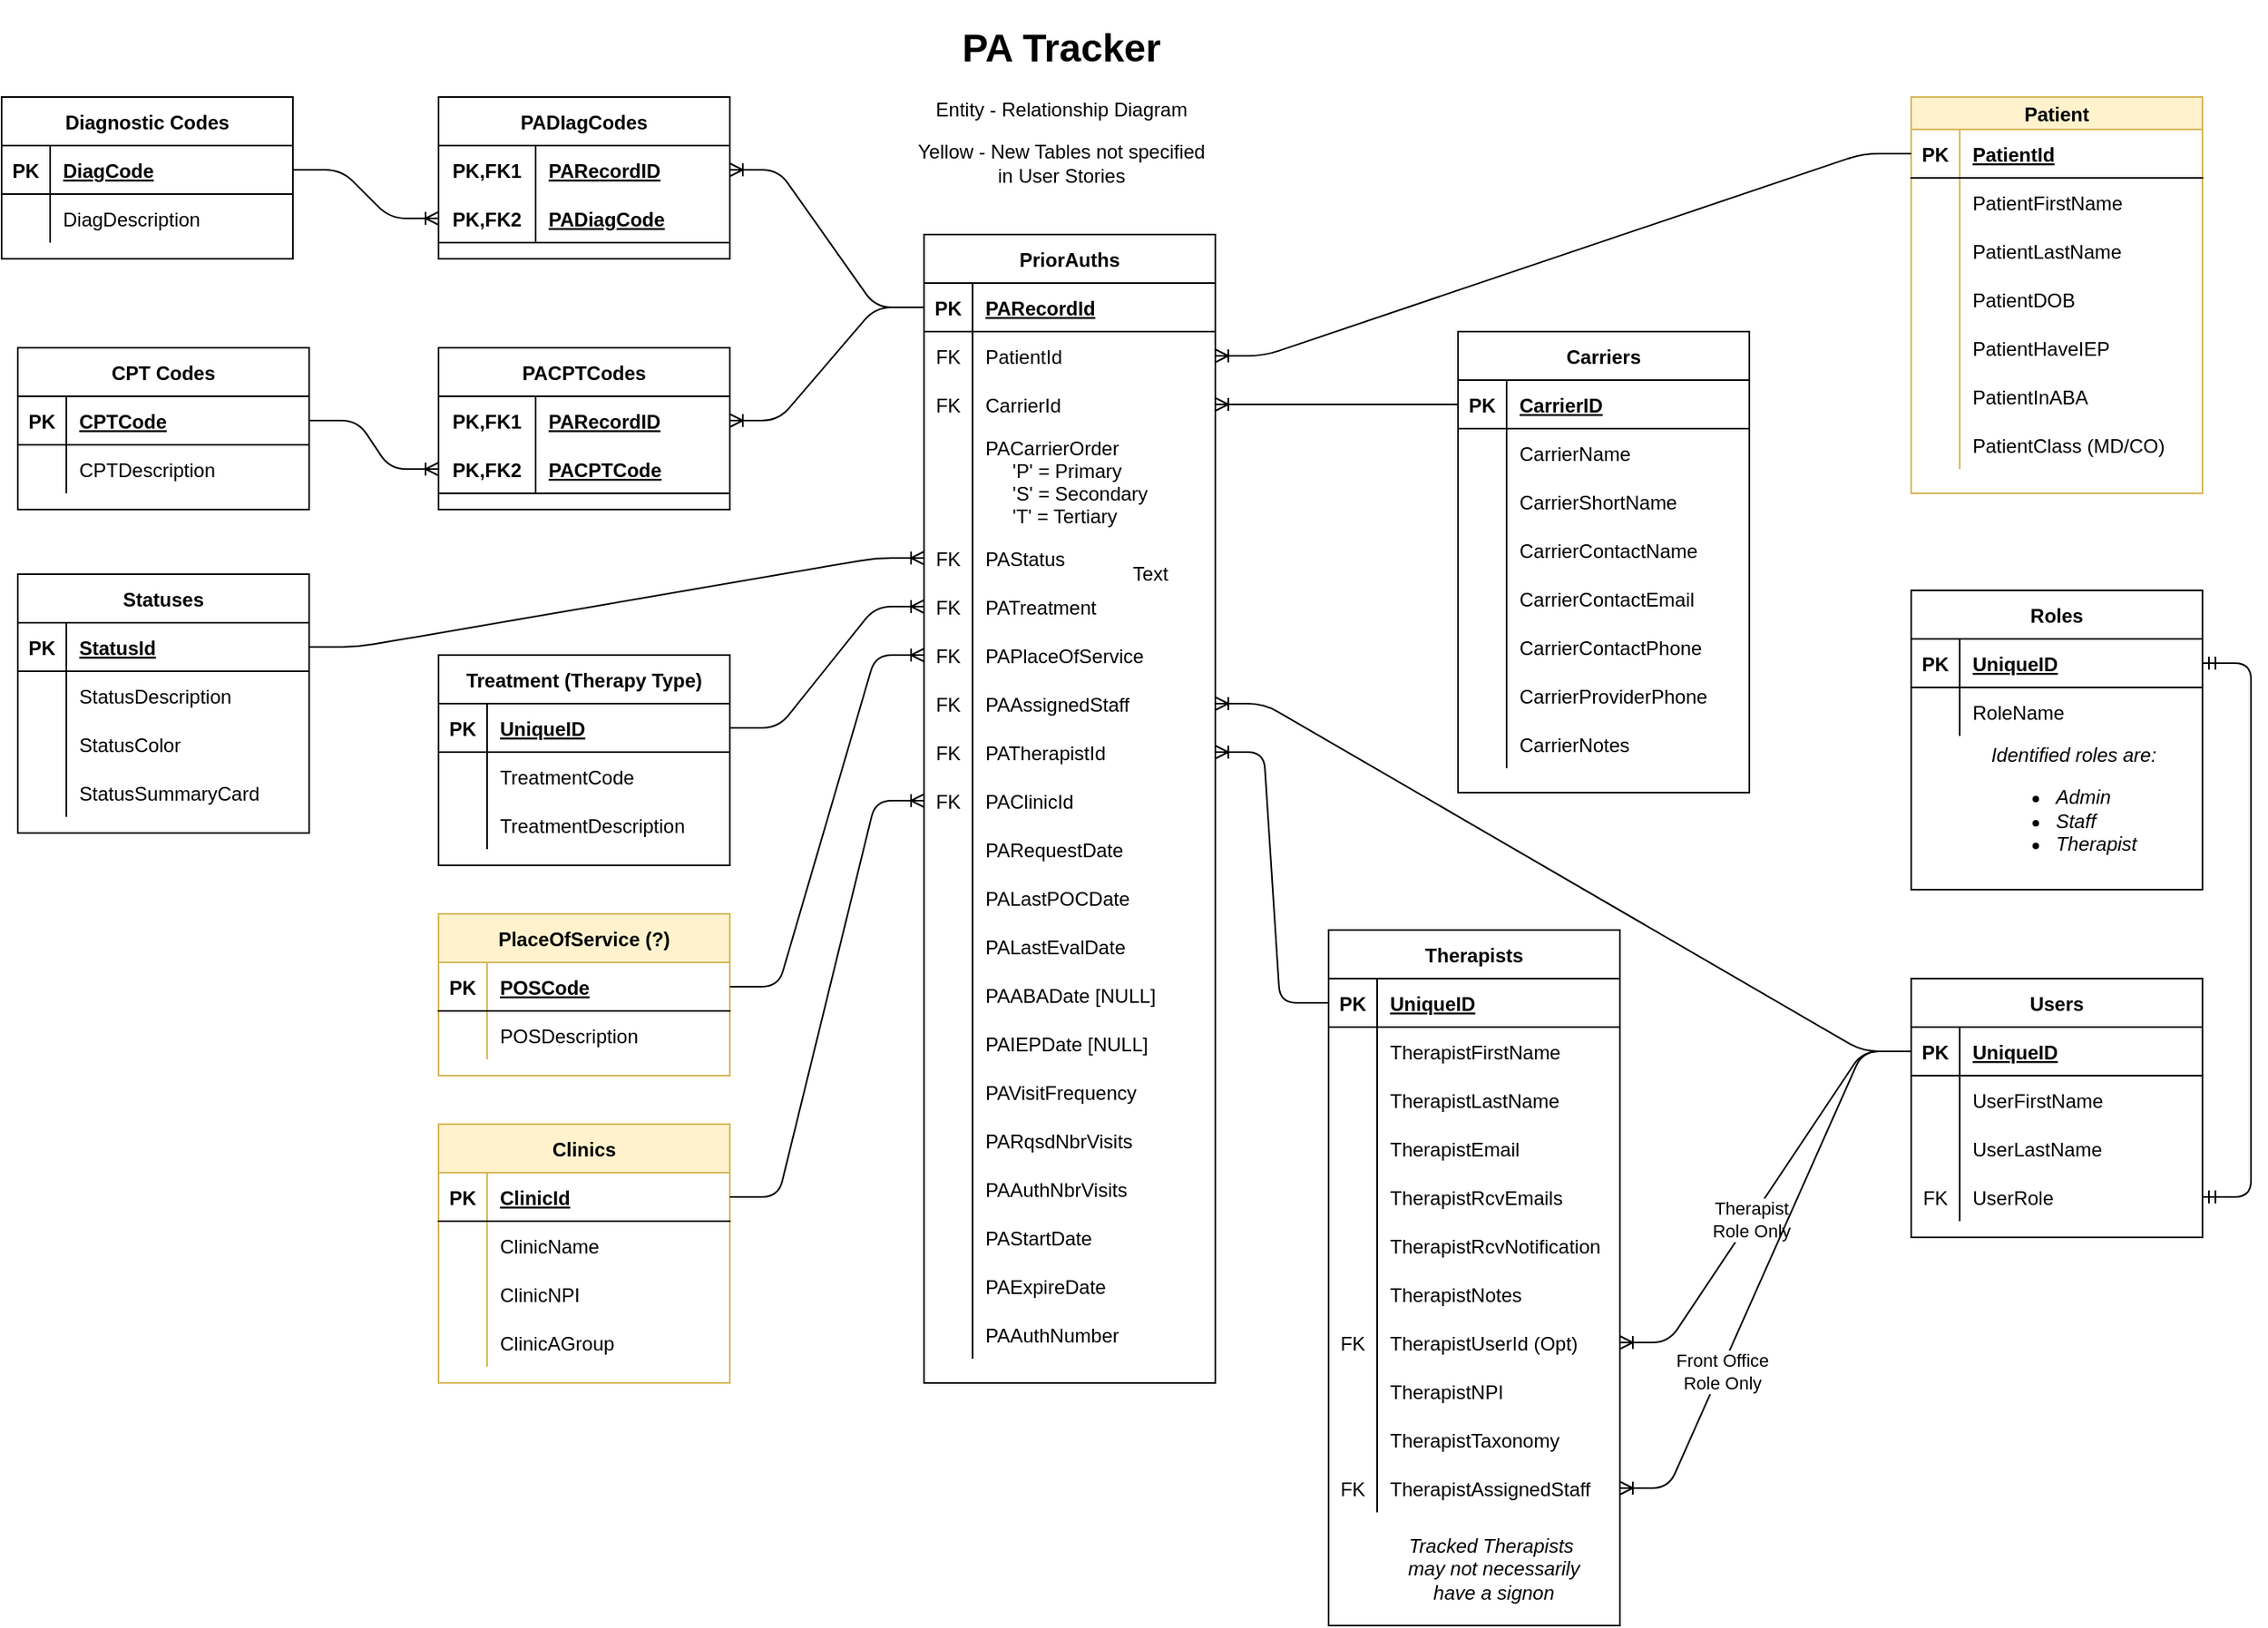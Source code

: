 <mxfile version="14.6.13" type="github">
  <diagram id="R2lEEEUBdFMjLlhIrx00" name="Page-1">
    <mxGraphModel dx="2031" dy="1143" grid="1" gridSize="10" guides="1" tooltips="1" connect="1" arrows="1" fold="1" page="1" pageScale="1" pageWidth="1700" pageHeight="1100" math="0" shadow="0" extFonts="Permanent Marker^https://fonts.googleapis.com/css?family=Permanent+Marker">
      <root>
        <mxCell id="0" />
        <mxCell id="1" parent="0" />
        <mxCell id="P7OZJWQYa5IZQyr4ZLPv-1" value="CPT Codes" style="shape=table;startSize=30;container=1;collapsible=1;childLayout=tableLayout;fixedRows=1;rowLines=0;fontStyle=1;align=center;resizeLast=1;" vertex="1" parent="1">
          <mxGeometry x="100" y="240" width="180" height="100" as="geometry" />
        </mxCell>
        <mxCell id="P7OZJWQYa5IZQyr4ZLPv-2" value="" style="shape=partialRectangle;collapsible=0;dropTarget=0;pointerEvents=0;fillColor=none;top=0;left=0;bottom=1;right=0;points=[[0,0.5],[1,0.5]];portConstraint=eastwest;" vertex="1" parent="P7OZJWQYa5IZQyr4ZLPv-1">
          <mxGeometry y="30" width="180" height="30" as="geometry" />
        </mxCell>
        <mxCell id="P7OZJWQYa5IZQyr4ZLPv-3" value="PK" style="shape=partialRectangle;connectable=0;fillColor=none;top=0;left=0;bottom=0;right=0;fontStyle=1;overflow=hidden;" vertex="1" parent="P7OZJWQYa5IZQyr4ZLPv-2">
          <mxGeometry width="30" height="30" as="geometry" />
        </mxCell>
        <mxCell id="P7OZJWQYa5IZQyr4ZLPv-4" value="CPTCode" style="shape=partialRectangle;connectable=0;fillColor=none;top=0;left=0;bottom=0;right=0;align=left;spacingLeft=6;fontStyle=5;overflow=hidden;" vertex="1" parent="P7OZJWQYa5IZQyr4ZLPv-2">
          <mxGeometry x="30" width="150" height="30" as="geometry" />
        </mxCell>
        <mxCell id="P7OZJWQYa5IZQyr4ZLPv-5" value="" style="shape=partialRectangle;collapsible=0;dropTarget=0;pointerEvents=0;fillColor=none;top=0;left=0;bottom=0;right=0;points=[[0,0.5],[1,0.5]];portConstraint=eastwest;" vertex="1" parent="P7OZJWQYa5IZQyr4ZLPv-1">
          <mxGeometry y="60" width="180" height="30" as="geometry" />
        </mxCell>
        <mxCell id="P7OZJWQYa5IZQyr4ZLPv-6" value="" style="shape=partialRectangle;connectable=0;fillColor=none;top=0;left=0;bottom=0;right=0;editable=1;overflow=hidden;" vertex="1" parent="P7OZJWQYa5IZQyr4ZLPv-5">
          <mxGeometry width="30" height="30" as="geometry" />
        </mxCell>
        <mxCell id="P7OZJWQYa5IZQyr4ZLPv-7" value="CPTDescription" style="shape=partialRectangle;connectable=0;fillColor=none;top=0;left=0;bottom=0;right=0;align=left;spacingLeft=6;overflow=hidden;" vertex="1" parent="P7OZJWQYa5IZQyr4ZLPv-5">
          <mxGeometry x="30" width="150" height="30" as="geometry" />
        </mxCell>
        <mxCell id="P7OZJWQYa5IZQyr4ZLPv-14" value="Diagnostic Codes" style="shape=table;startSize=30;container=1;collapsible=1;childLayout=tableLayout;fixedRows=1;rowLines=0;fontStyle=1;align=center;resizeLast=1;" vertex="1" parent="1">
          <mxGeometry x="90" y="85" width="180" height="100" as="geometry" />
        </mxCell>
        <mxCell id="P7OZJWQYa5IZQyr4ZLPv-15" value="" style="shape=partialRectangle;collapsible=0;dropTarget=0;pointerEvents=0;fillColor=none;top=0;left=0;bottom=1;right=0;points=[[0,0.5],[1,0.5]];portConstraint=eastwest;" vertex="1" parent="P7OZJWQYa5IZQyr4ZLPv-14">
          <mxGeometry y="30" width="180" height="30" as="geometry" />
        </mxCell>
        <mxCell id="P7OZJWQYa5IZQyr4ZLPv-16" value="PK" style="shape=partialRectangle;connectable=0;fillColor=none;top=0;left=0;bottom=0;right=0;fontStyle=1;overflow=hidden;" vertex="1" parent="P7OZJWQYa5IZQyr4ZLPv-15">
          <mxGeometry width="30" height="30" as="geometry" />
        </mxCell>
        <mxCell id="P7OZJWQYa5IZQyr4ZLPv-17" value="DiagCode" style="shape=partialRectangle;connectable=0;fillColor=none;top=0;left=0;bottom=0;right=0;align=left;spacingLeft=6;fontStyle=5;overflow=hidden;" vertex="1" parent="P7OZJWQYa5IZQyr4ZLPv-15">
          <mxGeometry x="30" width="150" height="30" as="geometry" />
        </mxCell>
        <mxCell id="P7OZJWQYa5IZQyr4ZLPv-18" value="" style="shape=partialRectangle;collapsible=0;dropTarget=0;pointerEvents=0;fillColor=none;top=0;left=0;bottom=0;right=0;points=[[0,0.5],[1,0.5]];portConstraint=eastwest;" vertex="1" parent="P7OZJWQYa5IZQyr4ZLPv-14">
          <mxGeometry y="60" width="180" height="30" as="geometry" />
        </mxCell>
        <mxCell id="P7OZJWQYa5IZQyr4ZLPv-19" value="" style="shape=partialRectangle;connectable=0;fillColor=none;top=0;left=0;bottom=0;right=0;editable=1;overflow=hidden;" vertex="1" parent="P7OZJWQYa5IZQyr4ZLPv-18">
          <mxGeometry width="30" height="30" as="geometry" />
        </mxCell>
        <mxCell id="P7OZJWQYa5IZQyr4ZLPv-20" value="DiagDescription" style="shape=partialRectangle;connectable=0;fillColor=none;top=0;left=0;bottom=0;right=0;align=left;spacingLeft=6;overflow=hidden;" vertex="1" parent="P7OZJWQYa5IZQyr4ZLPv-18">
          <mxGeometry x="30" width="150" height="30" as="geometry" />
        </mxCell>
        <mxCell id="P7OZJWQYa5IZQyr4ZLPv-27" value="Treatment (Therapy Type)" style="shape=table;startSize=30;container=1;collapsible=1;childLayout=tableLayout;fixedRows=1;rowLines=0;fontStyle=1;align=center;resizeLast=1;" vertex="1" parent="1">
          <mxGeometry x="360" y="430" width="180" height="130" as="geometry" />
        </mxCell>
        <mxCell id="P7OZJWQYa5IZQyr4ZLPv-28" value="" style="shape=partialRectangle;collapsible=0;dropTarget=0;pointerEvents=0;fillColor=none;top=0;left=0;bottom=1;right=0;points=[[0,0.5],[1,0.5]];portConstraint=eastwest;" vertex="1" parent="P7OZJWQYa5IZQyr4ZLPv-27">
          <mxGeometry y="30" width="180" height="30" as="geometry" />
        </mxCell>
        <mxCell id="P7OZJWQYa5IZQyr4ZLPv-29" value="PK" style="shape=partialRectangle;connectable=0;fillColor=none;top=0;left=0;bottom=0;right=0;fontStyle=1;overflow=hidden;" vertex="1" parent="P7OZJWQYa5IZQyr4ZLPv-28">
          <mxGeometry width="30" height="30" as="geometry" />
        </mxCell>
        <mxCell id="P7OZJWQYa5IZQyr4ZLPv-30" value="UniqueID" style="shape=partialRectangle;connectable=0;fillColor=none;top=0;left=0;bottom=0;right=0;align=left;spacingLeft=6;fontStyle=5;overflow=hidden;" vertex="1" parent="P7OZJWQYa5IZQyr4ZLPv-28">
          <mxGeometry x="30" width="150" height="30" as="geometry" />
        </mxCell>
        <mxCell id="P7OZJWQYa5IZQyr4ZLPv-31" value="" style="shape=partialRectangle;collapsible=0;dropTarget=0;pointerEvents=0;fillColor=none;top=0;left=0;bottom=0;right=0;points=[[0,0.5],[1,0.5]];portConstraint=eastwest;" vertex="1" parent="P7OZJWQYa5IZQyr4ZLPv-27">
          <mxGeometry y="60" width="180" height="30" as="geometry" />
        </mxCell>
        <mxCell id="P7OZJWQYa5IZQyr4ZLPv-32" value="" style="shape=partialRectangle;connectable=0;fillColor=none;top=0;left=0;bottom=0;right=0;editable=1;overflow=hidden;" vertex="1" parent="P7OZJWQYa5IZQyr4ZLPv-31">
          <mxGeometry width="30" height="30" as="geometry" />
        </mxCell>
        <mxCell id="P7OZJWQYa5IZQyr4ZLPv-33" value="TreatmentCode" style="shape=partialRectangle;connectable=0;fillColor=none;top=0;left=0;bottom=0;right=0;align=left;spacingLeft=6;overflow=hidden;" vertex="1" parent="P7OZJWQYa5IZQyr4ZLPv-31">
          <mxGeometry x="30" width="150" height="30" as="geometry" />
        </mxCell>
        <mxCell id="P7OZJWQYa5IZQyr4ZLPv-34" value="" style="shape=partialRectangle;collapsible=0;dropTarget=0;pointerEvents=0;fillColor=none;top=0;left=0;bottom=0;right=0;points=[[0,0.5],[1,0.5]];portConstraint=eastwest;" vertex="1" parent="P7OZJWQYa5IZQyr4ZLPv-27">
          <mxGeometry y="90" width="180" height="30" as="geometry" />
        </mxCell>
        <mxCell id="P7OZJWQYa5IZQyr4ZLPv-35" value="" style="shape=partialRectangle;connectable=0;fillColor=none;top=0;left=0;bottom=0;right=0;editable=1;overflow=hidden;" vertex="1" parent="P7OZJWQYa5IZQyr4ZLPv-34">
          <mxGeometry width="30" height="30" as="geometry" />
        </mxCell>
        <mxCell id="P7OZJWQYa5IZQyr4ZLPv-36" value="TreatmentDescription" style="shape=partialRectangle;connectable=0;fillColor=none;top=0;left=0;bottom=0;right=0;align=left;spacingLeft=6;overflow=hidden;" vertex="1" parent="P7OZJWQYa5IZQyr4ZLPv-34">
          <mxGeometry x="30" width="150" height="30" as="geometry" />
        </mxCell>
        <mxCell id="P7OZJWQYa5IZQyr4ZLPv-40" value="Carriers" style="shape=table;startSize=30;container=1;collapsible=1;childLayout=tableLayout;fixedRows=1;rowLines=0;fontStyle=1;align=center;resizeLast=1;" vertex="1" parent="1">
          <mxGeometry x="990" y="230" width="180" height="285" as="geometry" />
        </mxCell>
        <mxCell id="P7OZJWQYa5IZQyr4ZLPv-41" value="" style="shape=partialRectangle;collapsible=0;dropTarget=0;pointerEvents=0;fillColor=none;top=0;left=0;bottom=1;right=0;points=[[0,0.5],[1,0.5]];portConstraint=eastwest;" vertex="1" parent="P7OZJWQYa5IZQyr4ZLPv-40">
          <mxGeometry y="30" width="180" height="30" as="geometry" />
        </mxCell>
        <mxCell id="P7OZJWQYa5IZQyr4ZLPv-42" value="PK" style="shape=partialRectangle;connectable=0;fillColor=none;top=0;left=0;bottom=0;right=0;fontStyle=1;overflow=hidden;" vertex="1" parent="P7OZJWQYa5IZQyr4ZLPv-41">
          <mxGeometry width="30" height="30" as="geometry" />
        </mxCell>
        <mxCell id="P7OZJWQYa5IZQyr4ZLPv-43" value="CarrierID" style="shape=partialRectangle;connectable=0;fillColor=none;top=0;left=0;bottom=0;right=0;align=left;spacingLeft=6;fontStyle=5;overflow=hidden;" vertex="1" parent="P7OZJWQYa5IZQyr4ZLPv-41">
          <mxGeometry x="30" width="150" height="30" as="geometry" />
        </mxCell>
        <mxCell id="P7OZJWQYa5IZQyr4ZLPv-44" value="" style="shape=partialRectangle;collapsible=0;dropTarget=0;pointerEvents=0;fillColor=none;top=0;left=0;bottom=0;right=0;points=[[0,0.5],[1,0.5]];portConstraint=eastwest;" vertex="1" parent="P7OZJWQYa5IZQyr4ZLPv-40">
          <mxGeometry y="60" width="180" height="30" as="geometry" />
        </mxCell>
        <mxCell id="P7OZJWQYa5IZQyr4ZLPv-45" value="" style="shape=partialRectangle;connectable=0;fillColor=none;top=0;left=0;bottom=0;right=0;editable=1;overflow=hidden;" vertex="1" parent="P7OZJWQYa5IZQyr4ZLPv-44">
          <mxGeometry width="30" height="30" as="geometry" />
        </mxCell>
        <mxCell id="P7OZJWQYa5IZQyr4ZLPv-46" value="CarrierName" style="shape=partialRectangle;connectable=0;fillColor=none;top=0;left=0;bottom=0;right=0;align=left;spacingLeft=6;overflow=hidden;" vertex="1" parent="P7OZJWQYa5IZQyr4ZLPv-44">
          <mxGeometry x="30" width="150" height="30" as="geometry" />
        </mxCell>
        <mxCell id="P7OZJWQYa5IZQyr4ZLPv-47" value="" style="shape=partialRectangle;collapsible=0;dropTarget=0;pointerEvents=0;fillColor=none;top=0;left=0;bottom=0;right=0;points=[[0,0.5],[1,0.5]];portConstraint=eastwest;" vertex="1" parent="P7OZJWQYa5IZQyr4ZLPv-40">
          <mxGeometry y="90" width="180" height="30" as="geometry" />
        </mxCell>
        <mxCell id="P7OZJWQYa5IZQyr4ZLPv-48" value="" style="shape=partialRectangle;connectable=0;fillColor=none;top=0;left=0;bottom=0;right=0;editable=1;overflow=hidden;" vertex="1" parent="P7OZJWQYa5IZQyr4ZLPv-47">
          <mxGeometry width="30" height="30" as="geometry" />
        </mxCell>
        <mxCell id="P7OZJWQYa5IZQyr4ZLPv-49" value="CarrierShortName" style="shape=partialRectangle;connectable=0;fillColor=none;top=0;left=0;bottom=0;right=0;align=left;spacingLeft=6;overflow=hidden;" vertex="1" parent="P7OZJWQYa5IZQyr4ZLPv-47">
          <mxGeometry x="30" width="150" height="30" as="geometry" />
        </mxCell>
        <mxCell id="P7OZJWQYa5IZQyr4ZLPv-50" value="" style="shape=partialRectangle;collapsible=0;dropTarget=0;pointerEvents=0;fillColor=none;top=0;left=0;bottom=0;right=0;points=[[0,0.5],[1,0.5]];portConstraint=eastwest;" vertex="1" parent="P7OZJWQYa5IZQyr4ZLPv-40">
          <mxGeometry y="120" width="180" height="30" as="geometry" />
        </mxCell>
        <mxCell id="P7OZJWQYa5IZQyr4ZLPv-51" value="" style="shape=partialRectangle;connectable=0;fillColor=none;top=0;left=0;bottom=0;right=0;editable=1;overflow=hidden;" vertex="1" parent="P7OZJWQYa5IZQyr4ZLPv-50">
          <mxGeometry width="30" height="30" as="geometry" />
        </mxCell>
        <mxCell id="P7OZJWQYa5IZQyr4ZLPv-52" value="CarrierContactName" style="shape=partialRectangle;connectable=0;fillColor=none;top=0;left=0;bottom=0;right=0;align=left;spacingLeft=6;overflow=hidden;" vertex="1" parent="P7OZJWQYa5IZQyr4ZLPv-50">
          <mxGeometry x="30" width="150" height="30" as="geometry" />
        </mxCell>
        <mxCell id="P7OZJWQYa5IZQyr4ZLPv-53" value="" style="shape=partialRectangle;collapsible=0;dropTarget=0;pointerEvents=0;fillColor=none;top=0;left=0;bottom=0;right=0;points=[[0,0.5],[1,0.5]];portConstraint=eastwest;" vertex="1" parent="P7OZJWQYa5IZQyr4ZLPv-40">
          <mxGeometry y="150" width="180" height="30" as="geometry" />
        </mxCell>
        <mxCell id="P7OZJWQYa5IZQyr4ZLPv-54" value="" style="shape=partialRectangle;connectable=0;fillColor=none;top=0;left=0;bottom=0;right=0;editable=1;overflow=hidden;" vertex="1" parent="P7OZJWQYa5IZQyr4ZLPv-53">
          <mxGeometry width="30" height="30" as="geometry" />
        </mxCell>
        <mxCell id="P7OZJWQYa5IZQyr4ZLPv-55" value="CarrierContactEmail" style="shape=partialRectangle;connectable=0;fillColor=none;top=0;left=0;bottom=0;right=0;align=left;spacingLeft=6;overflow=hidden;" vertex="1" parent="P7OZJWQYa5IZQyr4ZLPv-53">
          <mxGeometry x="30" width="150" height="30" as="geometry" />
        </mxCell>
        <mxCell id="P7OZJWQYa5IZQyr4ZLPv-56" value="" style="shape=partialRectangle;collapsible=0;dropTarget=0;pointerEvents=0;fillColor=none;top=0;left=0;bottom=0;right=0;points=[[0,0.5],[1,0.5]];portConstraint=eastwest;" vertex="1" parent="P7OZJWQYa5IZQyr4ZLPv-40">
          <mxGeometry y="180" width="180" height="30" as="geometry" />
        </mxCell>
        <mxCell id="P7OZJWQYa5IZQyr4ZLPv-57" value="" style="shape=partialRectangle;connectable=0;fillColor=none;top=0;left=0;bottom=0;right=0;editable=1;overflow=hidden;" vertex="1" parent="P7OZJWQYa5IZQyr4ZLPv-56">
          <mxGeometry width="30" height="30" as="geometry" />
        </mxCell>
        <mxCell id="P7OZJWQYa5IZQyr4ZLPv-58" value="CarrierContactPhone" style="shape=partialRectangle;connectable=0;fillColor=none;top=0;left=0;bottom=0;right=0;align=left;spacingLeft=6;overflow=hidden;" vertex="1" parent="P7OZJWQYa5IZQyr4ZLPv-56">
          <mxGeometry x="30" width="150" height="30" as="geometry" />
        </mxCell>
        <mxCell id="P7OZJWQYa5IZQyr4ZLPv-59" value="" style="shape=partialRectangle;collapsible=0;dropTarget=0;pointerEvents=0;fillColor=none;top=0;left=0;bottom=0;right=0;points=[[0,0.5],[1,0.5]];portConstraint=eastwest;" vertex="1" parent="P7OZJWQYa5IZQyr4ZLPv-40">
          <mxGeometry y="210" width="180" height="30" as="geometry" />
        </mxCell>
        <mxCell id="P7OZJWQYa5IZQyr4ZLPv-60" value="" style="shape=partialRectangle;connectable=0;fillColor=none;top=0;left=0;bottom=0;right=0;editable=1;overflow=hidden;" vertex="1" parent="P7OZJWQYa5IZQyr4ZLPv-59">
          <mxGeometry width="30" height="30" as="geometry" />
        </mxCell>
        <mxCell id="P7OZJWQYa5IZQyr4ZLPv-61" value="CarrierProviderPhone" style="shape=partialRectangle;connectable=0;fillColor=none;top=0;left=0;bottom=0;right=0;align=left;spacingLeft=6;overflow=hidden;" vertex="1" parent="P7OZJWQYa5IZQyr4ZLPv-59">
          <mxGeometry x="30" width="150" height="30" as="geometry" />
        </mxCell>
        <mxCell id="P7OZJWQYa5IZQyr4ZLPv-62" value="" style="shape=partialRectangle;collapsible=0;dropTarget=0;pointerEvents=0;fillColor=none;top=0;left=0;bottom=0;right=0;points=[[0,0.5],[1,0.5]];portConstraint=eastwest;" vertex="1" parent="P7OZJWQYa5IZQyr4ZLPv-40">
          <mxGeometry y="240" width="180" height="30" as="geometry" />
        </mxCell>
        <mxCell id="P7OZJWQYa5IZQyr4ZLPv-63" value="" style="shape=partialRectangle;connectable=0;fillColor=none;top=0;left=0;bottom=0;right=0;editable=1;overflow=hidden;" vertex="1" parent="P7OZJWQYa5IZQyr4ZLPv-62">
          <mxGeometry width="30" height="30" as="geometry" />
        </mxCell>
        <mxCell id="P7OZJWQYa5IZQyr4ZLPv-64" value="CarrierNotes" style="shape=partialRectangle;connectable=0;fillColor=none;top=0;left=0;bottom=0;right=0;align=left;spacingLeft=6;overflow=hidden;" vertex="1" parent="P7OZJWQYa5IZQyr4ZLPv-62">
          <mxGeometry x="30" width="150" height="30" as="geometry" />
        </mxCell>
        <mxCell id="P7OZJWQYa5IZQyr4ZLPv-87" value="Patient" style="shape=table;startSize=20;container=1;collapsible=1;childLayout=tableLayout;fixedRows=1;rowLines=0;fontStyle=1;align=center;resizeLast=1;fillColor=#fff2cc;strokeColor=#d6b656;" vertex="1" parent="1">
          <mxGeometry x="1270" y="85" width="180" height="245" as="geometry" />
        </mxCell>
        <mxCell id="P7OZJWQYa5IZQyr4ZLPv-88" value="" style="shape=partialRectangle;collapsible=0;dropTarget=0;pointerEvents=0;fillColor=none;top=0;left=0;bottom=1;right=0;points=[[0,0.5],[1,0.5]];portConstraint=eastwest;" vertex="1" parent="P7OZJWQYa5IZQyr4ZLPv-87">
          <mxGeometry y="20" width="180" height="30" as="geometry" />
        </mxCell>
        <mxCell id="P7OZJWQYa5IZQyr4ZLPv-89" value="PK" style="shape=partialRectangle;connectable=0;fillColor=none;top=0;left=0;bottom=0;right=0;fontStyle=1;overflow=hidden;" vertex="1" parent="P7OZJWQYa5IZQyr4ZLPv-88">
          <mxGeometry width="30" height="30" as="geometry" />
        </mxCell>
        <mxCell id="P7OZJWQYa5IZQyr4ZLPv-90" value="PatientId" style="shape=partialRectangle;connectable=0;fillColor=none;top=0;left=0;bottom=0;right=0;align=left;spacingLeft=6;fontStyle=5;overflow=hidden;" vertex="1" parent="P7OZJWQYa5IZQyr4ZLPv-88">
          <mxGeometry x="30" width="150" height="30" as="geometry" />
        </mxCell>
        <mxCell id="P7OZJWQYa5IZQyr4ZLPv-91" value="" style="shape=partialRectangle;collapsible=0;dropTarget=0;pointerEvents=0;fillColor=none;top=0;left=0;bottom=0;right=0;points=[[0,0.5],[1,0.5]];portConstraint=eastwest;" vertex="1" parent="P7OZJWQYa5IZQyr4ZLPv-87">
          <mxGeometry y="50" width="180" height="30" as="geometry" />
        </mxCell>
        <mxCell id="P7OZJWQYa5IZQyr4ZLPv-92" value="" style="shape=partialRectangle;connectable=0;fillColor=none;top=0;left=0;bottom=0;right=0;editable=1;overflow=hidden;" vertex="1" parent="P7OZJWQYa5IZQyr4ZLPv-91">
          <mxGeometry width="30" height="30" as="geometry" />
        </mxCell>
        <mxCell id="P7OZJWQYa5IZQyr4ZLPv-93" value="PatientFirstName" style="shape=partialRectangle;connectable=0;fillColor=none;top=0;left=0;bottom=0;right=0;align=left;spacingLeft=6;overflow=hidden;" vertex="1" parent="P7OZJWQYa5IZQyr4ZLPv-91">
          <mxGeometry x="30" width="150" height="30" as="geometry" />
        </mxCell>
        <mxCell id="P7OZJWQYa5IZQyr4ZLPv-94" value="" style="shape=partialRectangle;collapsible=0;dropTarget=0;pointerEvents=0;fillColor=none;top=0;left=0;bottom=0;right=0;points=[[0,0.5],[1,0.5]];portConstraint=eastwest;" vertex="1" parent="P7OZJWQYa5IZQyr4ZLPv-87">
          <mxGeometry y="80" width="180" height="30" as="geometry" />
        </mxCell>
        <mxCell id="P7OZJWQYa5IZQyr4ZLPv-95" value="" style="shape=partialRectangle;connectable=0;fillColor=none;top=0;left=0;bottom=0;right=0;editable=1;overflow=hidden;" vertex="1" parent="P7OZJWQYa5IZQyr4ZLPv-94">
          <mxGeometry width="30" height="30" as="geometry" />
        </mxCell>
        <mxCell id="P7OZJWQYa5IZQyr4ZLPv-96" value="PatientLastName" style="shape=partialRectangle;connectable=0;fillColor=none;top=0;left=0;bottom=0;right=0;align=left;spacingLeft=6;overflow=hidden;" vertex="1" parent="P7OZJWQYa5IZQyr4ZLPv-94">
          <mxGeometry x="30" width="150" height="30" as="geometry" />
        </mxCell>
        <mxCell id="P7OZJWQYa5IZQyr4ZLPv-97" value="" style="shape=partialRectangle;collapsible=0;dropTarget=0;pointerEvents=0;fillColor=none;top=0;left=0;bottom=0;right=0;points=[[0,0.5],[1,0.5]];portConstraint=eastwest;" vertex="1" parent="P7OZJWQYa5IZQyr4ZLPv-87">
          <mxGeometry y="110" width="180" height="30" as="geometry" />
        </mxCell>
        <mxCell id="P7OZJWQYa5IZQyr4ZLPv-98" value="" style="shape=partialRectangle;connectable=0;fillColor=none;top=0;left=0;bottom=0;right=0;editable=1;overflow=hidden;" vertex="1" parent="P7OZJWQYa5IZQyr4ZLPv-97">
          <mxGeometry width="30" height="30" as="geometry" />
        </mxCell>
        <mxCell id="P7OZJWQYa5IZQyr4ZLPv-99" value="PatientDOB" style="shape=partialRectangle;connectable=0;fillColor=none;top=0;left=0;bottom=0;right=0;align=left;spacingLeft=6;overflow=hidden;" vertex="1" parent="P7OZJWQYa5IZQyr4ZLPv-97">
          <mxGeometry x="30" width="150" height="30" as="geometry" />
        </mxCell>
        <mxCell id="P7OZJWQYa5IZQyr4ZLPv-205" value="" style="shape=partialRectangle;collapsible=0;dropTarget=0;pointerEvents=0;fillColor=none;top=0;left=0;bottom=0;right=0;points=[[0,0.5],[1,0.5]];portConstraint=eastwest;" vertex="1" parent="P7OZJWQYa5IZQyr4ZLPv-87">
          <mxGeometry y="140" width="180" height="30" as="geometry" />
        </mxCell>
        <mxCell id="P7OZJWQYa5IZQyr4ZLPv-206" value="" style="shape=partialRectangle;connectable=0;fillColor=none;top=0;left=0;bottom=0;right=0;editable=1;overflow=hidden;" vertex="1" parent="P7OZJWQYa5IZQyr4ZLPv-205">
          <mxGeometry width="30" height="30" as="geometry" />
        </mxCell>
        <mxCell id="P7OZJWQYa5IZQyr4ZLPv-207" value="PatientHaveIEP" style="shape=partialRectangle;connectable=0;fillColor=none;top=0;left=0;bottom=0;right=0;align=left;spacingLeft=6;overflow=hidden;" vertex="1" parent="P7OZJWQYa5IZQyr4ZLPv-205">
          <mxGeometry x="30" width="150" height="30" as="geometry" />
        </mxCell>
        <mxCell id="P7OZJWQYa5IZQyr4ZLPv-208" value="" style="shape=partialRectangle;collapsible=0;dropTarget=0;pointerEvents=0;fillColor=none;top=0;left=0;bottom=0;right=0;points=[[0,0.5],[1,0.5]];portConstraint=eastwest;" vertex="1" parent="P7OZJWQYa5IZQyr4ZLPv-87">
          <mxGeometry y="170" width="180" height="30" as="geometry" />
        </mxCell>
        <mxCell id="P7OZJWQYa5IZQyr4ZLPv-209" value="" style="shape=partialRectangle;connectable=0;fillColor=none;top=0;left=0;bottom=0;right=0;editable=1;overflow=hidden;" vertex="1" parent="P7OZJWQYa5IZQyr4ZLPv-208">
          <mxGeometry width="30" height="30" as="geometry" />
        </mxCell>
        <mxCell id="P7OZJWQYa5IZQyr4ZLPv-210" value="PatientInABA" style="shape=partialRectangle;connectable=0;fillColor=none;top=0;left=0;bottom=0;right=0;align=left;spacingLeft=6;overflow=hidden;" vertex="1" parent="P7OZJWQYa5IZQyr4ZLPv-208">
          <mxGeometry x="30" width="150" height="30" as="geometry" />
        </mxCell>
        <mxCell id="P7OZJWQYa5IZQyr4ZLPv-316" value="" style="shape=partialRectangle;collapsible=0;dropTarget=0;pointerEvents=0;fillColor=none;top=0;left=0;bottom=0;right=0;points=[[0,0.5],[1,0.5]];portConstraint=eastwest;" vertex="1" parent="P7OZJWQYa5IZQyr4ZLPv-87">
          <mxGeometry y="200" width="180" height="30" as="geometry" />
        </mxCell>
        <mxCell id="P7OZJWQYa5IZQyr4ZLPv-317" value="" style="shape=partialRectangle;connectable=0;fillColor=none;top=0;left=0;bottom=0;right=0;editable=1;overflow=hidden;" vertex="1" parent="P7OZJWQYa5IZQyr4ZLPv-316">
          <mxGeometry width="30" height="30" as="geometry" />
        </mxCell>
        <mxCell id="P7OZJWQYa5IZQyr4ZLPv-318" value="PatientClass (MD/CO)" style="shape=partialRectangle;connectable=0;fillColor=none;top=0;left=0;bottom=0;right=0;align=left;spacingLeft=6;overflow=hidden;" vertex="1" parent="P7OZJWQYa5IZQyr4ZLPv-316">
          <mxGeometry x="30" width="150" height="30" as="geometry" />
        </mxCell>
        <mxCell id="P7OZJWQYa5IZQyr4ZLPv-100" value="PlaceOfService (?)" style="shape=table;startSize=30;container=1;collapsible=1;childLayout=tableLayout;fixedRows=1;rowLines=0;fontStyle=1;align=center;resizeLast=1;fillColor=#fff2cc;strokeColor=#d6b656;" vertex="1" parent="1">
          <mxGeometry x="360" y="590" width="180" height="100" as="geometry" />
        </mxCell>
        <mxCell id="P7OZJWQYa5IZQyr4ZLPv-101" value="" style="shape=partialRectangle;collapsible=0;dropTarget=0;pointerEvents=0;fillColor=none;top=0;left=0;bottom=1;right=0;points=[[0,0.5],[1,0.5]];portConstraint=eastwest;" vertex="1" parent="P7OZJWQYa5IZQyr4ZLPv-100">
          <mxGeometry y="30" width="180" height="30" as="geometry" />
        </mxCell>
        <mxCell id="P7OZJWQYa5IZQyr4ZLPv-102" value="PK" style="shape=partialRectangle;connectable=0;fillColor=none;top=0;left=0;bottom=0;right=0;fontStyle=1;overflow=hidden;" vertex="1" parent="P7OZJWQYa5IZQyr4ZLPv-101">
          <mxGeometry width="30" height="30" as="geometry" />
        </mxCell>
        <mxCell id="P7OZJWQYa5IZQyr4ZLPv-103" value="POSCode" style="shape=partialRectangle;connectable=0;fillColor=none;top=0;left=0;bottom=0;right=0;align=left;spacingLeft=6;fontStyle=5;overflow=hidden;" vertex="1" parent="P7OZJWQYa5IZQyr4ZLPv-101">
          <mxGeometry x="30" width="150" height="30" as="geometry" />
        </mxCell>
        <mxCell id="P7OZJWQYa5IZQyr4ZLPv-104" value="" style="shape=partialRectangle;collapsible=0;dropTarget=0;pointerEvents=0;fillColor=none;top=0;left=0;bottom=0;right=0;points=[[0,0.5],[1,0.5]];portConstraint=eastwest;" vertex="1" parent="P7OZJWQYa5IZQyr4ZLPv-100">
          <mxGeometry y="60" width="180" height="30" as="geometry" />
        </mxCell>
        <mxCell id="P7OZJWQYa5IZQyr4ZLPv-105" value="" style="shape=partialRectangle;connectable=0;fillColor=none;top=0;left=0;bottom=0;right=0;editable=1;overflow=hidden;" vertex="1" parent="P7OZJWQYa5IZQyr4ZLPv-104">
          <mxGeometry width="30" height="30" as="geometry" />
        </mxCell>
        <mxCell id="P7OZJWQYa5IZQyr4ZLPv-106" value="POSDescription" style="shape=partialRectangle;connectable=0;fillColor=none;top=0;left=0;bottom=0;right=0;align=left;spacingLeft=6;overflow=hidden;" vertex="1" parent="P7OZJWQYa5IZQyr4ZLPv-104">
          <mxGeometry x="30" width="150" height="30" as="geometry" />
        </mxCell>
        <mxCell id="P7OZJWQYa5IZQyr4ZLPv-113" value="Statuses" style="shape=table;startSize=30;container=1;collapsible=1;childLayout=tableLayout;fixedRows=1;rowLines=0;fontStyle=1;align=center;resizeLast=1;" vertex="1" parent="1">
          <mxGeometry x="100" y="380" width="180" height="160" as="geometry" />
        </mxCell>
        <mxCell id="P7OZJWQYa5IZQyr4ZLPv-114" value="" style="shape=partialRectangle;collapsible=0;dropTarget=0;pointerEvents=0;fillColor=none;top=0;left=0;bottom=1;right=0;points=[[0,0.5],[1,0.5]];portConstraint=eastwest;" vertex="1" parent="P7OZJWQYa5IZQyr4ZLPv-113">
          <mxGeometry y="30" width="180" height="30" as="geometry" />
        </mxCell>
        <mxCell id="P7OZJWQYa5IZQyr4ZLPv-115" value="PK" style="shape=partialRectangle;connectable=0;fillColor=none;top=0;left=0;bottom=0;right=0;fontStyle=1;overflow=hidden;" vertex="1" parent="P7OZJWQYa5IZQyr4ZLPv-114">
          <mxGeometry width="30" height="30" as="geometry" />
        </mxCell>
        <mxCell id="P7OZJWQYa5IZQyr4ZLPv-116" value="StatusId" style="shape=partialRectangle;connectable=0;fillColor=none;top=0;left=0;bottom=0;right=0;align=left;spacingLeft=6;fontStyle=5;overflow=hidden;" vertex="1" parent="P7OZJWQYa5IZQyr4ZLPv-114">
          <mxGeometry x="30" width="150" height="30" as="geometry" />
        </mxCell>
        <mxCell id="P7OZJWQYa5IZQyr4ZLPv-117" value="" style="shape=partialRectangle;collapsible=0;dropTarget=0;pointerEvents=0;fillColor=none;top=0;left=0;bottom=0;right=0;points=[[0,0.5],[1,0.5]];portConstraint=eastwest;" vertex="1" parent="P7OZJWQYa5IZQyr4ZLPv-113">
          <mxGeometry y="60" width="180" height="30" as="geometry" />
        </mxCell>
        <mxCell id="P7OZJWQYa5IZQyr4ZLPv-118" value="" style="shape=partialRectangle;connectable=0;fillColor=none;top=0;left=0;bottom=0;right=0;editable=1;overflow=hidden;" vertex="1" parent="P7OZJWQYa5IZQyr4ZLPv-117">
          <mxGeometry width="30" height="30" as="geometry" />
        </mxCell>
        <mxCell id="P7OZJWQYa5IZQyr4ZLPv-119" value="StatusDescription" style="shape=partialRectangle;connectable=0;fillColor=none;top=0;left=0;bottom=0;right=0;align=left;spacingLeft=6;overflow=hidden;" vertex="1" parent="P7OZJWQYa5IZQyr4ZLPv-117">
          <mxGeometry x="30" width="150" height="30" as="geometry" />
        </mxCell>
        <mxCell id="P7OZJWQYa5IZQyr4ZLPv-120" value="" style="shape=partialRectangle;collapsible=0;dropTarget=0;pointerEvents=0;fillColor=none;top=0;left=0;bottom=0;right=0;points=[[0,0.5],[1,0.5]];portConstraint=eastwest;" vertex="1" parent="P7OZJWQYa5IZQyr4ZLPv-113">
          <mxGeometry y="90" width="180" height="30" as="geometry" />
        </mxCell>
        <mxCell id="P7OZJWQYa5IZQyr4ZLPv-121" value="" style="shape=partialRectangle;connectable=0;fillColor=none;top=0;left=0;bottom=0;right=0;editable=1;overflow=hidden;" vertex="1" parent="P7OZJWQYa5IZQyr4ZLPv-120">
          <mxGeometry width="30" height="30" as="geometry" />
        </mxCell>
        <mxCell id="P7OZJWQYa5IZQyr4ZLPv-122" value="StatusColor" style="shape=partialRectangle;connectable=0;fillColor=none;top=0;left=0;bottom=0;right=0;align=left;spacingLeft=6;overflow=hidden;" vertex="1" parent="P7OZJWQYa5IZQyr4ZLPv-120">
          <mxGeometry x="30" width="150" height="30" as="geometry" />
        </mxCell>
        <mxCell id="P7OZJWQYa5IZQyr4ZLPv-126" value="" style="shape=partialRectangle;collapsible=0;dropTarget=0;pointerEvents=0;fillColor=none;top=0;left=0;bottom=0;right=0;points=[[0,0.5],[1,0.5]];portConstraint=eastwest;" vertex="1" parent="P7OZJWQYa5IZQyr4ZLPv-113">
          <mxGeometry y="120" width="180" height="30" as="geometry" />
        </mxCell>
        <mxCell id="P7OZJWQYa5IZQyr4ZLPv-127" value="" style="shape=partialRectangle;connectable=0;fillColor=none;top=0;left=0;bottom=0;right=0;editable=1;overflow=hidden;" vertex="1" parent="P7OZJWQYa5IZQyr4ZLPv-126">
          <mxGeometry width="30" height="30" as="geometry" />
        </mxCell>
        <mxCell id="P7OZJWQYa5IZQyr4ZLPv-128" value="StatusSummaryCard" style="shape=partialRectangle;connectable=0;fillColor=none;top=0;left=0;bottom=0;right=0;align=left;spacingLeft=6;overflow=hidden;" vertex="1" parent="P7OZJWQYa5IZQyr4ZLPv-126">
          <mxGeometry x="30" width="150" height="30" as="geometry" />
        </mxCell>
        <mxCell id="P7OZJWQYa5IZQyr4ZLPv-129" value="Users" style="shape=table;startSize=30;container=1;collapsible=1;childLayout=tableLayout;fixedRows=1;rowLines=0;fontStyle=1;align=center;resizeLast=1;" vertex="1" parent="1">
          <mxGeometry x="1270" y="630" width="180" height="160" as="geometry" />
        </mxCell>
        <mxCell id="P7OZJWQYa5IZQyr4ZLPv-130" value="" style="shape=partialRectangle;collapsible=0;dropTarget=0;pointerEvents=0;fillColor=none;top=0;left=0;bottom=1;right=0;points=[[0,0.5],[1,0.5]];portConstraint=eastwest;" vertex="1" parent="P7OZJWQYa5IZQyr4ZLPv-129">
          <mxGeometry y="30" width="180" height="30" as="geometry" />
        </mxCell>
        <mxCell id="P7OZJWQYa5IZQyr4ZLPv-131" value="PK" style="shape=partialRectangle;connectable=0;fillColor=none;top=0;left=0;bottom=0;right=0;fontStyle=1;overflow=hidden;" vertex="1" parent="P7OZJWQYa5IZQyr4ZLPv-130">
          <mxGeometry width="30" height="30" as="geometry" />
        </mxCell>
        <mxCell id="P7OZJWQYa5IZQyr4ZLPv-132" value="UniqueID" style="shape=partialRectangle;connectable=0;fillColor=none;top=0;left=0;bottom=0;right=0;align=left;spacingLeft=6;fontStyle=5;overflow=hidden;" vertex="1" parent="P7OZJWQYa5IZQyr4ZLPv-130">
          <mxGeometry x="30" width="150" height="30" as="geometry" />
        </mxCell>
        <mxCell id="P7OZJWQYa5IZQyr4ZLPv-133" value="" style="shape=partialRectangle;collapsible=0;dropTarget=0;pointerEvents=0;fillColor=none;top=0;left=0;bottom=0;right=0;points=[[0,0.5],[1,0.5]];portConstraint=eastwest;" vertex="1" parent="P7OZJWQYa5IZQyr4ZLPv-129">
          <mxGeometry y="60" width="180" height="30" as="geometry" />
        </mxCell>
        <mxCell id="P7OZJWQYa5IZQyr4ZLPv-134" value="" style="shape=partialRectangle;connectable=0;fillColor=none;top=0;left=0;bottom=0;right=0;editable=1;overflow=hidden;" vertex="1" parent="P7OZJWQYa5IZQyr4ZLPv-133">
          <mxGeometry width="30" height="30" as="geometry" />
        </mxCell>
        <mxCell id="P7OZJWQYa5IZQyr4ZLPv-135" value="UserFirstName" style="shape=partialRectangle;connectable=0;fillColor=none;top=0;left=0;bottom=0;right=0;align=left;spacingLeft=6;overflow=hidden;" vertex="1" parent="P7OZJWQYa5IZQyr4ZLPv-133">
          <mxGeometry x="30" width="150" height="30" as="geometry" />
        </mxCell>
        <mxCell id="P7OZJWQYa5IZQyr4ZLPv-136" value="" style="shape=partialRectangle;collapsible=0;dropTarget=0;pointerEvents=0;fillColor=none;top=0;left=0;bottom=0;right=0;points=[[0,0.5],[1,0.5]];portConstraint=eastwest;" vertex="1" parent="P7OZJWQYa5IZQyr4ZLPv-129">
          <mxGeometry y="90" width="180" height="30" as="geometry" />
        </mxCell>
        <mxCell id="P7OZJWQYa5IZQyr4ZLPv-137" value="" style="shape=partialRectangle;connectable=0;fillColor=none;top=0;left=0;bottom=0;right=0;editable=1;overflow=hidden;" vertex="1" parent="P7OZJWQYa5IZQyr4ZLPv-136">
          <mxGeometry width="30" height="30" as="geometry" />
        </mxCell>
        <mxCell id="P7OZJWQYa5IZQyr4ZLPv-138" value="UserLastName" style="shape=partialRectangle;connectable=0;fillColor=none;top=0;left=0;bottom=0;right=0;align=left;spacingLeft=6;overflow=hidden;" vertex="1" parent="P7OZJWQYa5IZQyr4ZLPv-136">
          <mxGeometry x="30" width="150" height="30" as="geometry" />
        </mxCell>
        <mxCell id="P7OZJWQYa5IZQyr4ZLPv-139" value="" style="shape=partialRectangle;collapsible=0;dropTarget=0;pointerEvents=0;fillColor=none;top=0;left=0;bottom=0;right=0;points=[[0,0.5],[1,0.5]];portConstraint=eastwest;" vertex="1" parent="P7OZJWQYa5IZQyr4ZLPv-129">
          <mxGeometry y="120" width="180" height="30" as="geometry" />
        </mxCell>
        <mxCell id="P7OZJWQYa5IZQyr4ZLPv-140" value="FK" style="shape=partialRectangle;connectable=0;fillColor=none;top=0;left=0;bottom=0;right=0;editable=1;overflow=hidden;" vertex="1" parent="P7OZJWQYa5IZQyr4ZLPv-139">
          <mxGeometry width="30" height="30" as="geometry" />
        </mxCell>
        <mxCell id="P7OZJWQYa5IZQyr4ZLPv-141" value="UserRole" style="shape=partialRectangle;connectable=0;fillColor=none;top=0;left=0;bottom=0;right=0;align=left;spacingLeft=6;overflow=hidden;" vertex="1" parent="P7OZJWQYa5IZQyr4ZLPv-139">
          <mxGeometry x="30" width="150" height="30" as="geometry" />
        </mxCell>
        <mxCell id="P7OZJWQYa5IZQyr4ZLPv-173" value="PriorAuths" style="shape=table;startSize=30;container=1;collapsible=1;childLayout=tableLayout;fixedRows=1;rowLines=0;fontStyle=1;align=center;resizeLast=1;" vertex="1" parent="1">
          <mxGeometry x="660" y="170" width="180" height="710" as="geometry" />
        </mxCell>
        <mxCell id="P7OZJWQYa5IZQyr4ZLPv-174" value="" style="shape=partialRectangle;collapsible=0;dropTarget=0;pointerEvents=0;fillColor=none;top=0;left=0;bottom=1;right=0;points=[[0,0.5],[1,0.5]];portConstraint=eastwest;" vertex="1" parent="P7OZJWQYa5IZQyr4ZLPv-173">
          <mxGeometry y="30" width="180" height="30" as="geometry" />
        </mxCell>
        <mxCell id="P7OZJWQYa5IZQyr4ZLPv-175" value="PK" style="shape=partialRectangle;connectable=0;fillColor=none;top=0;left=0;bottom=0;right=0;fontStyle=1;overflow=hidden;" vertex="1" parent="P7OZJWQYa5IZQyr4ZLPv-174">
          <mxGeometry width="30" height="30" as="geometry" />
        </mxCell>
        <mxCell id="P7OZJWQYa5IZQyr4ZLPv-176" value="PARecordId" style="shape=partialRectangle;connectable=0;fillColor=none;top=0;left=0;bottom=0;right=0;align=left;spacingLeft=6;fontStyle=5;overflow=hidden;" vertex="1" parent="P7OZJWQYa5IZQyr4ZLPv-174">
          <mxGeometry x="30" width="150" height="30" as="geometry" />
        </mxCell>
        <mxCell id="P7OZJWQYa5IZQyr4ZLPv-177" value="" style="shape=partialRectangle;collapsible=0;dropTarget=0;pointerEvents=0;fillColor=none;top=0;left=0;bottom=0;right=0;points=[[0,0.5],[1,0.5]];portConstraint=eastwest;" vertex="1" parent="P7OZJWQYa5IZQyr4ZLPv-173">
          <mxGeometry y="60" width="180" height="30" as="geometry" />
        </mxCell>
        <mxCell id="P7OZJWQYa5IZQyr4ZLPv-178" value="FK" style="shape=partialRectangle;connectable=0;fillColor=none;top=0;left=0;bottom=0;right=0;editable=1;overflow=hidden;" vertex="1" parent="P7OZJWQYa5IZQyr4ZLPv-177">
          <mxGeometry width="30" height="30" as="geometry" />
        </mxCell>
        <mxCell id="P7OZJWQYa5IZQyr4ZLPv-179" value="PatientId" style="shape=partialRectangle;connectable=0;fillColor=none;top=0;left=0;bottom=0;right=0;align=left;spacingLeft=6;overflow=hidden;" vertex="1" parent="P7OZJWQYa5IZQyr4ZLPv-177">
          <mxGeometry x="30" width="150" height="30" as="geometry" />
        </mxCell>
        <mxCell id="P7OZJWQYa5IZQyr4ZLPv-180" value="" style="shape=partialRectangle;collapsible=0;dropTarget=0;pointerEvents=0;fillColor=none;top=0;left=0;bottom=0;right=0;points=[[0,0.5],[1,0.5]];portConstraint=eastwest;" vertex="1" parent="P7OZJWQYa5IZQyr4ZLPv-173">
          <mxGeometry y="90" width="180" height="30" as="geometry" />
        </mxCell>
        <mxCell id="P7OZJWQYa5IZQyr4ZLPv-181" value="FK" style="shape=partialRectangle;connectable=0;fillColor=none;top=0;left=0;bottom=0;right=0;editable=1;overflow=hidden;" vertex="1" parent="P7OZJWQYa5IZQyr4ZLPv-180">
          <mxGeometry width="30" height="30" as="geometry" />
        </mxCell>
        <mxCell id="P7OZJWQYa5IZQyr4ZLPv-182" value="CarrierId" style="shape=partialRectangle;connectable=0;fillColor=none;top=0;left=0;bottom=0;right=0;align=left;spacingLeft=6;overflow=hidden;" vertex="1" parent="P7OZJWQYa5IZQyr4ZLPv-180">
          <mxGeometry x="30" width="150" height="30" as="geometry" />
        </mxCell>
        <mxCell id="P7OZJWQYa5IZQyr4ZLPv-183" value="" style="shape=partialRectangle;collapsible=0;dropTarget=0;pointerEvents=0;fillColor=none;top=0;left=0;bottom=0;right=0;points=[[0,0.5],[1,0.5]];portConstraint=eastwest;" vertex="1" parent="P7OZJWQYa5IZQyr4ZLPv-173">
          <mxGeometry y="120" width="180" height="65" as="geometry" />
        </mxCell>
        <mxCell id="P7OZJWQYa5IZQyr4ZLPv-184" value="" style="shape=partialRectangle;connectable=0;fillColor=none;top=0;left=0;bottom=0;right=0;editable=1;overflow=hidden;" vertex="1" parent="P7OZJWQYa5IZQyr4ZLPv-183">
          <mxGeometry width="30" height="65" as="geometry" />
        </mxCell>
        <mxCell id="P7OZJWQYa5IZQyr4ZLPv-185" value="PACarrierOrder &#xa;     &#39;P&#39; = Primary&#xa;     &#39;S&#39; = Secondary&#xa;     &#39;T&#39; = Tertiary" style="shape=partialRectangle;connectable=0;fillColor=none;top=0;left=0;bottom=0;right=0;align=left;spacingLeft=6;overflow=hidden;" vertex="1" parent="P7OZJWQYa5IZQyr4ZLPv-183">
          <mxGeometry x="30" width="150" height="65" as="geometry" />
        </mxCell>
        <mxCell id="P7OZJWQYa5IZQyr4ZLPv-211" value="" style="shape=partialRectangle;collapsible=0;dropTarget=0;pointerEvents=0;fillColor=none;top=0;left=0;bottom=0;right=0;points=[[0,0.5],[1,0.5]];portConstraint=eastwest;" vertex="1" parent="P7OZJWQYa5IZQyr4ZLPv-173">
          <mxGeometry y="185" width="180" height="30" as="geometry" />
        </mxCell>
        <mxCell id="P7OZJWQYa5IZQyr4ZLPv-212" value="FK" style="shape=partialRectangle;connectable=0;fillColor=none;top=0;left=0;bottom=0;right=0;editable=1;overflow=hidden;" vertex="1" parent="P7OZJWQYa5IZQyr4ZLPv-211">
          <mxGeometry width="30" height="30" as="geometry" />
        </mxCell>
        <mxCell id="P7OZJWQYa5IZQyr4ZLPv-213" value="PAStatus" style="shape=partialRectangle;connectable=0;fillColor=none;top=0;left=0;bottom=0;right=0;align=left;spacingLeft=6;overflow=hidden;" vertex="1" parent="P7OZJWQYa5IZQyr4ZLPv-211">
          <mxGeometry x="30" width="150" height="30" as="geometry" />
        </mxCell>
        <mxCell id="P7OZJWQYa5IZQyr4ZLPv-214" value="" style="shape=partialRectangle;collapsible=0;dropTarget=0;pointerEvents=0;fillColor=none;top=0;left=0;bottom=0;right=0;points=[[0,0.5],[1,0.5]];portConstraint=eastwest;" vertex="1" parent="P7OZJWQYa5IZQyr4ZLPv-173">
          <mxGeometry y="215" width="180" height="30" as="geometry" />
        </mxCell>
        <mxCell id="P7OZJWQYa5IZQyr4ZLPv-215" value="FK" style="shape=partialRectangle;connectable=0;fillColor=none;top=0;left=0;bottom=0;right=0;editable=1;overflow=hidden;" vertex="1" parent="P7OZJWQYa5IZQyr4ZLPv-214">
          <mxGeometry width="30" height="30" as="geometry" />
        </mxCell>
        <mxCell id="P7OZJWQYa5IZQyr4ZLPv-216" value="PATreatment" style="shape=partialRectangle;connectable=0;fillColor=none;top=0;left=0;bottom=0;right=0;align=left;spacingLeft=6;overflow=hidden;" vertex="1" parent="P7OZJWQYa5IZQyr4ZLPv-214">
          <mxGeometry x="30" width="150" height="30" as="geometry" />
        </mxCell>
        <mxCell id="P7OZJWQYa5IZQyr4ZLPv-217" value="" style="shape=partialRectangle;collapsible=0;dropTarget=0;pointerEvents=0;fillColor=none;top=0;left=0;bottom=0;right=0;points=[[0,0.5],[1,0.5]];portConstraint=eastwest;" vertex="1" parent="P7OZJWQYa5IZQyr4ZLPv-173">
          <mxGeometry y="245" width="180" height="30" as="geometry" />
        </mxCell>
        <mxCell id="P7OZJWQYa5IZQyr4ZLPv-218" value="FK" style="shape=partialRectangle;connectable=0;fillColor=none;top=0;left=0;bottom=0;right=0;editable=1;overflow=hidden;" vertex="1" parent="P7OZJWQYa5IZQyr4ZLPv-217">
          <mxGeometry width="30" height="30" as="geometry" />
        </mxCell>
        <mxCell id="P7OZJWQYa5IZQyr4ZLPv-219" value="PAPlaceOfService" style="shape=partialRectangle;connectable=0;fillColor=none;top=0;left=0;bottom=0;right=0;align=left;spacingLeft=6;overflow=hidden;" vertex="1" parent="P7OZJWQYa5IZQyr4ZLPv-217">
          <mxGeometry x="30" width="150" height="30" as="geometry" />
        </mxCell>
        <mxCell id="P7OZJWQYa5IZQyr4ZLPv-285" value="" style="shape=partialRectangle;collapsible=0;dropTarget=0;pointerEvents=0;fillColor=none;top=0;left=0;bottom=0;right=0;points=[[0,0.5],[1,0.5]];portConstraint=eastwest;" vertex="1" parent="P7OZJWQYa5IZQyr4ZLPv-173">
          <mxGeometry y="275" width="180" height="30" as="geometry" />
        </mxCell>
        <mxCell id="P7OZJWQYa5IZQyr4ZLPv-286" value="FK" style="shape=partialRectangle;connectable=0;fillColor=none;top=0;left=0;bottom=0;right=0;editable=1;overflow=hidden;" vertex="1" parent="P7OZJWQYa5IZQyr4ZLPv-285">
          <mxGeometry width="30" height="30" as="geometry" />
        </mxCell>
        <mxCell id="P7OZJWQYa5IZQyr4ZLPv-287" value="PAAssignedStaff" style="shape=partialRectangle;connectable=0;fillColor=none;top=0;left=0;bottom=0;right=0;align=left;spacingLeft=6;overflow=hidden;" vertex="1" parent="P7OZJWQYa5IZQyr4ZLPv-285">
          <mxGeometry x="30" width="150" height="30" as="geometry" />
        </mxCell>
        <mxCell id="P7OZJWQYa5IZQyr4ZLPv-220" value="" style="shape=partialRectangle;collapsible=0;dropTarget=0;pointerEvents=0;fillColor=none;top=0;left=0;bottom=0;right=0;points=[[0,0.5],[1,0.5]];portConstraint=eastwest;" vertex="1" parent="P7OZJWQYa5IZQyr4ZLPv-173">
          <mxGeometry y="305" width="180" height="30" as="geometry" />
        </mxCell>
        <mxCell id="P7OZJWQYa5IZQyr4ZLPv-221" value="FK" style="shape=partialRectangle;connectable=0;fillColor=none;top=0;left=0;bottom=0;right=0;editable=1;overflow=hidden;" vertex="1" parent="P7OZJWQYa5IZQyr4ZLPv-220">
          <mxGeometry width="30" height="30" as="geometry" />
        </mxCell>
        <mxCell id="P7OZJWQYa5IZQyr4ZLPv-222" value="PATherapistId" style="shape=partialRectangle;connectable=0;fillColor=none;top=0;left=0;bottom=0;right=0;align=left;spacingLeft=6;overflow=hidden;" vertex="1" parent="P7OZJWQYa5IZQyr4ZLPv-220">
          <mxGeometry x="30" width="150" height="30" as="geometry" />
        </mxCell>
        <mxCell id="P7OZJWQYa5IZQyr4ZLPv-223" value="" style="shape=partialRectangle;collapsible=0;dropTarget=0;pointerEvents=0;fillColor=none;top=0;left=0;bottom=0;right=0;points=[[0,0.5],[1,0.5]];portConstraint=eastwest;" vertex="1" parent="P7OZJWQYa5IZQyr4ZLPv-173">
          <mxGeometry y="335" width="180" height="30" as="geometry" />
        </mxCell>
        <mxCell id="P7OZJWQYa5IZQyr4ZLPv-224" value="FK" style="shape=partialRectangle;connectable=0;fillColor=none;top=0;left=0;bottom=0;right=0;editable=1;overflow=hidden;" vertex="1" parent="P7OZJWQYa5IZQyr4ZLPv-223">
          <mxGeometry width="30" height="30" as="geometry" />
        </mxCell>
        <mxCell id="P7OZJWQYa5IZQyr4ZLPv-225" value="PAClinicId" style="shape=partialRectangle;connectable=0;fillColor=none;top=0;left=0;bottom=0;right=0;align=left;spacingLeft=6;overflow=hidden;" vertex="1" parent="P7OZJWQYa5IZQyr4ZLPv-223">
          <mxGeometry x="30" width="150" height="30" as="geometry" />
        </mxCell>
        <mxCell id="P7OZJWQYa5IZQyr4ZLPv-226" value="" style="shape=partialRectangle;collapsible=0;dropTarget=0;pointerEvents=0;fillColor=none;top=0;left=0;bottom=0;right=0;points=[[0,0.5],[1,0.5]];portConstraint=eastwest;" vertex="1" parent="P7OZJWQYa5IZQyr4ZLPv-173">
          <mxGeometry y="365" width="180" height="30" as="geometry" />
        </mxCell>
        <mxCell id="P7OZJWQYa5IZQyr4ZLPv-227" value="" style="shape=partialRectangle;connectable=0;fillColor=none;top=0;left=0;bottom=0;right=0;editable=1;overflow=hidden;" vertex="1" parent="P7OZJWQYa5IZQyr4ZLPv-226">
          <mxGeometry width="30" height="30" as="geometry" />
        </mxCell>
        <mxCell id="P7OZJWQYa5IZQyr4ZLPv-228" value="PARequestDate" style="shape=partialRectangle;connectable=0;fillColor=none;top=0;left=0;bottom=0;right=0;align=left;spacingLeft=6;overflow=hidden;" vertex="1" parent="P7OZJWQYa5IZQyr4ZLPv-226">
          <mxGeometry x="30" width="150" height="30" as="geometry" />
        </mxCell>
        <mxCell id="P7OZJWQYa5IZQyr4ZLPv-229" value="" style="shape=partialRectangle;collapsible=0;dropTarget=0;pointerEvents=0;fillColor=none;top=0;left=0;bottom=0;right=0;points=[[0,0.5],[1,0.5]];portConstraint=eastwest;" vertex="1" parent="P7OZJWQYa5IZQyr4ZLPv-173">
          <mxGeometry y="395" width="180" height="30" as="geometry" />
        </mxCell>
        <mxCell id="P7OZJWQYa5IZQyr4ZLPv-230" value="" style="shape=partialRectangle;connectable=0;fillColor=none;top=0;left=0;bottom=0;right=0;editable=1;overflow=hidden;" vertex="1" parent="P7OZJWQYa5IZQyr4ZLPv-229">
          <mxGeometry width="30" height="30" as="geometry" />
        </mxCell>
        <mxCell id="P7OZJWQYa5IZQyr4ZLPv-231" value="PALastPOCDate" style="shape=partialRectangle;connectable=0;fillColor=none;top=0;left=0;bottom=0;right=0;align=left;spacingLeft=6;overflow=hidden;" vertex="1" parent="P7OZJWQYa5IZQyr4ZLPv-229">
          <mxGeometry x="30" width="150" height="30" as="geometry" />
        </mxCell>
        <mxCell id="P7OZJWQYa5IZQyr4ZLPv-232" value="" style="shape=partialRectangle;collapsible=0;dropTarget=0;pointerEvents=0;fillColor=none;top=0;left=0;bottom=0;right=0;points=[[0,0.5],[1,0.5]];portConstraint=eastwest;" vertex="1" parent="P7OZJWQYa5IZQyr4ZLPv-173">
          <mxGeometry y="425" width="180" height="30" as="geometry" />
        </mxCell>
        <mxCell id="P7OZJWQYa5IZQyr4ZLPv-233" value="" style="shape=partialRectangle;connectable=0;fillColor=none;top=0;left=0;bottom=0;right=0;editable=1;overflow=hidden;" vertex="1" parent="P7OZJWQYa5IZQyr4ZLPv-232">
          <mxGeometry width="30" height="30" as="geometry" />
        </mxCell>
        <mxCell id="P7OZJWQYa5IZQyr4ZLPv-234" value="PALastEvalDate" style="shape=partialRectangle;connectable=0;fillColor=none;top=0;left=0;bottom=0;right=0;align=left;spacingLeft=6;overflow=hidden;" vertex="1" parent="P7OZJWQYa5IZQyr4ZLPv-232">
          <mxGeometry x="30" width="150" height="30" as="geometry" />
        </mxCell>
        <mxCell id="P7OZJWQYa5IZQyr4ZLPv-235" value="" style="shape=partialRectangle;collapsible=0;dropTarget=0;pointerEvents=0;fillColor=none;top=0;left=0;bottom=0;right=0;points=[[0,0.5],[1,0.5]];portConstraint=eastwest;" vertex="1" parent="P7OZJWQYa5IZQyr4ZLPv-173">
          <mxGeometry y="455" width="180" height="30" as="geometry" />
        </mxCell>
        <mxCell id="P7OZJWQYa5IZQyr4ZLPv-236" value="" style="shape=partialRectangle;connectable=0;fillColor=none;top=0;left=0;bottom=0;right=0;editable=1;overflow=hidden;" vertex="1" parent="P7OZJWQYa5IZQyr4ZLPv-235">
          <mxGeometry width="30" height="30" as="geometry" />
        </mxCell>
        <mxCell id="P7OZJWQYa5IZQyr4ZLPv-237" value="PAABADate [NULL]" style="shape=partialRectangle;connectable=0;fillColor=none;top=0;left=0;bottom=0;right=0;align=left;spacingLeft=6;overflow=hidden;" vertex="1" parent="P7OZJWQYa5IZQyr4ZLPv-235">
          <mxGeometry x="30" width="150" height="30" as="geometry" />
        </mxCell>
        <mxCell id="P7OZJWQYa5IZQyr4ZLPv-238" value="" style="shape=partialRectangle;collapsible=0;dropTarget=0;pointerEvents=0;fillColor=none;top=0;left=0;bottom=0;right=0;points=[[0,0.5],[1,0.5]];portConstraint=eastwest;" vertex="1" parent="P7OZJWQYa5IZQyr4ZLPv-173">
          <mxGeometry y="485" width="180" height="30" as="geometry" />
        </mxCell>
        <mxCell id="P7OZJWQYa5IZQyr4ZLPv-239" value="" style="shape=partialRectangle;connectable=0;fillColor=none;top=0;left=0;bottom=0;right=0;editable=1;overflow=hidden;" vertex="1" parent="P7OZJWQYa5IZQyr4ZLPv-238">
          <mxGeometry width="30" height="30" as="geometry" />
        </mxCell>
        <mxCell id="P7OZJWQYa5IZQyr4ZLPv-240" value="PAIEPDate [NULL]" style="shape=partialRectangle;connectable=0;fillColor=none;top=0;left=0;bottom=0;right=0;align=left;spacingLeft=6;overflow=hidden;" vertex="1" parent="P7OZJWQYa5IZQyr4ZLPv-238">
          <mxGeometry x="30" width="150" height="30" as="geometry" />
        </mxCell>
        <mxCell id="P7OZJWQYa5IZQyr4ZLPv-241" value="" style="shape=partialRectangle;collapsible=0;dropTarget=0;pointerEvents=0;fillColor=none;top=0;left=0;bottom=0;right=0;points=[[0,0.5],[1,0.5]];portConstraint=eastwest;" vertex="1" parent="P7OZJWQYa5IZQyr4ZLPv-173">
          <mxGeometry y="515" width="180" height="30" as="geometry" />
        </mxCell>
        <mxCell id="P7OZJWQYa5IZQyr4ZLPv-242" value="" style="shape=partialRectangle;connectable=0;fillColor=none;top=0;left=0;bottom=0;right=0;editable=1;overflow=hidden;" vertex="1" parent="P7OZJWQYa5IZQyr4ZLPv-241">
          <mxGeometry width="30" height="30" as="geometry" />
        </mxCell>
        <mxCell id="P7OZJWQYa5IZQyr4ZLPv-243" value="PAVisitFrequency" style="shape=partialRectangle;connectable=0;fillColor=none;top=0;left=0;bottom=0;right=0;align=left;spacingLeft=6;overflow=hidden;" vertex="1" parent="P7OZJWQYa5IZQyr4ZLPv-241">
          <mxGeometry x="30" width="150" height="30" as="geometry" />
        </mxCell>
        <mxCell id="P7OZJWQYa5IZQyr4ZLPv-244" value="" style="shape=partialRectangle;collapsible=0;dropTarget=0;pointerEvents=0;fillColor=none;top=0;left=0;bottom=0;right=0;points=[[0,0.5],[1,0.5]];portConstraint=eastwest;" vertex="1" parent="P7OZJWQYa5IZQyr4ZLPv-173">
          <mxGeometry y="545" width="180" height="30" as="geometry" />
        </mxCell>
        <mxCell id="P7OZJWQYa5IZQyr4ZLPv-245" value="" style="shape=partialRectangle;connectable=0;fillColor=none;top=0;left=0;bottom=0;right=0;editable=1;overflow=hidden;" vertex="1" parent="P7OZJWQYa5IZQyr4ZLPv-244">
          <mxGeometry width="30" height="30" as="geometry" />
        </mxCell>
        <mxCell id="P7OZJWQYa5IZQyr4ZLPv-246" value="PARqsdNbrVisits" style="shape=partialRectangle;connectable=0;fillColor=none;top=0;left=0;bottom=0;right=0;align=left;spacingLeft=6;overflow=hidden;" vertex="1" parent="P7OZJWQYa5IZQyr4ZLPv-244">
          <mxGeometry x="30" width="150" height="30" as="geometry" />
        </mxCell>
        <mxCell id="P7OZJWQYa5IZQyr4ZLPv-253" value="" style="shape=partialRectangle;collapsible=0;dropTarget=0;pointerEvents=0;fillColor=none;top=0;left=0;bottom=0;right=0;points=[[0,0.5],[1,0.5]];portConstraint=eastwest;" vertex="1" parent="P7OZJWQYa5IZQyr4ZLPv-173">
          <mxGeometry y="575" width="180" height="30" as="geometry" />
        </mxCell>
        <mxCell id="P7OZJWQYa5IZQyr4ZLPv-254" value="" style="shape=partialRectangle;connectable=0;fillColor=none;top=0;left=0;bottom=0;right=0;editable=1;overflow=hidden;" vertex="1" parent="P7OZJWQYa5IZQyr4ZLPv-253">
          <mxGeometry width="30" height="30" as="geometry" />
        </mxCell>
        <mxCell id="P7OZJWQYa5IZQyr4ZLPv-255" value="PAAuthNbrVisits" style="shape=partialRectangle;connectable=0;fillColor=none;top=0;left=0;bottom=0;right=0;align=left;spacingLeft=6;overflow=hidden;" vertex="1" parent="P7OZJWQYa5IZQyr4ZLPv-253">
          <mxGeometry x="30" width="150" height="30" as="geometry" />
        </mxCell>
        <mxCell id="P7OZJWQYa5IZQyr4ZLPv-247" value="" style="shape=partialRectangle;collapsible=0;dropTarget=0;pointerEvents=0;fillColor=none;top=0;left=0;bottom=0;right=0;points=[[0,0.5],[1,0.5]];portConstraint=eastwest;" vertex="1" parent="P7OZJWQYa5IZQyr4ZLPv-173">
          <mxGeometry y="605" width="180" height="30" as="geometry" />
        </mxCell>
        <mxCell id="P7OZJWQYa5IZQyr4ZLPv-248" value="" style="shape=partialRectangle;connectable=0;fillColor=none;top=0;left=0;bottom=0;right=0;editable=1;overflow=hidden;" vertex="1" parent="P7OZJWQYa5IZQyr4ZLPv-247">
          <mxGeometry width="30" height="30" as="geometry" />
        </mxCell>
        <mxCell id="P7OZJWQYa5IZQyr4ZLPv-249" value="PAStartDate" style="shape=partialRectangle;connectable=0;fillColor=none;top=0;left=0;bottom=0;right=0;align=left;spacingLeft=6;overflow=hidden;" vertex="1" parent="P7OZJWQYa5IZQyr4ZLPv-247">
          <mxGeometry x="30" width="150" height="30" as="geometry" />
        </mxCell>
        <mxCell id="P7OZJWQYa5IZQyr4ZLPv-250" value="" style="shape=partialRectangle;collapsible=0;dropTarget=0;pointerEvents=0;fillColor=none;top=0;left=0;bottom=0;right=0;points=[[0,0.5],[1,0.5]];portConstraint=eastwest;" vertex="1" parent="P7OZJWQYa5IZQyr4ZLPv-173">
          <mxGeometry y="635" width="180" height="30" as="geometry" />
        </mxCell>
        <mxCell id="P7OZJWQYa5IZQyr4ZLPv-251" value="" style="shape=partialRectangle;connectable=0;fillColor=none;top=0;left=0;bottom=0;right=0;editable=1;overflow=hidden;" vertex="1" parent="P7OZJWQYa5IZQyr4ZLPv-250">
          <mxGeometry width="30" height="30" as="geometry" />
        </mxCell>
        <mxCell id="P7OZJWQYa5IZQyr4ZLPv-252" value="PAExpireDate" style="shape=partialRectangle;connectable=0;fillColor=none;top=0;left=0;bottom=0;right=0;align=left;spacingLeft=6;overflow=hidden;" vertex="1" parent="P7OZJWQYa5IZQyr4ZLPv-250">
          <mxGeometry x="30" width="150" height="30" as="geometry" />
        </mxCell>
        <mxCell id="P7OZJWQYa5IZQyr4ZLPv-282" value="" style="shape=partialRectangle;collapsible=0;dropTarget=0;pointerEvents=0;fillColor=none;top=0;left=0;bottom=0;right=0;points=[[0,0.5],[1,0.5]];portConstraint=eastwest;" vertex="1" parent="P7OZJWQYa5IZQyr4ZLPv-173">
          <mxGeometry y="665" width="180" height="30" as="geometry" />
        </mxCell>
        <mxCell id="P7OZJWQYa5IZQyr4ZLPv-283" value="" style="shape=partialRectangle;connectable=0;fillColor=none;top=0;left=0;bottom=0;right=0;editable=1;overflow=hidden;" vertex="1" parent="P7OZJWQYa5IZQyr4ZLPv-282">
          <mxGeometry width="30" height="30" as="geometry" />
        </mxCell>
        <mxCell id="P7OZJWQYa5IZQyr4ZLPv-284" value="PAAuthNumber" style="shape=partialRectangle;connectable=0;fillColor=none;top=0;left=0;bottom=0;right=0;align=left;spacingLeft=6;overflow=hidden;" vertex="1" parent="P7OZJWQYa5IZQyr4ZLPv-282">
          <mxGeometry x="30" width="150" height="30" as="geometry" />
        </mxCell>
        <mxCell id="P7OZJWQYa5IZQyr4ZLPv-186" value="Clinics" style="shape=table;startSize=30;container=1;collapsible=1;childLayout=tableLayout;fixedRows=1;rowLines=0;fontStyle=1;align=center;resizeLast=1;fillColor=#fff2cc;strokeColor=#d6b656;" vertex="1" parent="1">
          <mxGeometry x="360" y="720" width="180" height="160" as="geometry" />
        </mxCell>
        <mxCell id="P7OZJWQYa5IZQyr4ZLPv-187" value="" style="shape=partialRectangle;collapsible=0;dropTarget=0;pointerEvents=0;fillColor=none;top=0;left=0;bottom=1;right=0;points=[[0,0.5],[1,0.5]];portConstraint=eastwest;" vertex="1" parent="P7OZJWQYa5IZQyr4ZLPv-186">
          <mxGeometry y="30" width="180" height="30" as="geometry" />
        </mxCell>
        <mxCell id="P7OZJWQYa5IZQyr4ZLPv-188" value="PK" style="shape=partialRectangle;connectable=0;fillColor=none;top=0;left=0;bottom=0;right=0;fontStyle=1;overflow=hidden;" vertex="1" parent="P7OZJWQYa5IZQyr4ZLPv-187">
          <mxGeometry width="30" height="30" as="geometry" />
        </mxCell>
        <mxCell id="P7OZJWQYa5IZQyr4ZLPv-189" value="ClinicId" style="shape=partialRectangle;connectable=0;fillColor=none;top=0;left=0;bottom=0;right=0;align=left;spacingLeft=6;fontStyle=5;overflow=hidden;" vertex="1" parent="P7OZJWQYa5IZQyr4ZLPv-187">
          <mxGeometry x="30" width="150" height="30" as="geometry" />
        </mxCell>
        <mxCell id="P7OZJWQYa5IZQyr4ZLPv-190" value="" style="shape=partialRectangle;collapsible=0;dropTarget=0;pointerEvents=0;fillColor=none;top=0;left=0;bottom=0;right=0;points=[[0,0.5],[1,0.5]];portConstraint=eastwest;" vertex="1" parent="P7OZJWQYa5IZQyr4ZLPv-186">
          <mxGeometry y="60" width="180" height="30" as="geometry" />
        </mxCell>
        <mxCell id="P7OZJWQYa5IZQyr4ZLPv-191" value="" style="shape=partialRectangle;connectable=0;fillColor=none;top=0;left=0;bottom=0;right=0;editable=1;overflow=hidden;" vertex="1" parent="P7OZJWQYa5IZQyr4ZLPv-190">
          <mxGeometry width="30" height="30" as="geometry" />
        </mxCell>
        <mxCell id="P7OZJWQYa5IZQyr4ZLPv-192" value="ClinicName" style="shape=partialRectangle;connectable=0;fillColor=none;top=0;left=0;bottom=0;right=0;align=left;spacingLeft=6;overflow=hidden;" vertex="1" parent="P7OZJWQYa5IZQyr4ZLPv-190">
          <mxGeometry x="30" width="150" height="30" as="geometry" />
        </mxCell>
        <mxCell id="P7OZJWQYa5IZQyr4ZLPv-193" value="" style="shape=partialRectangle;collapsible=0;dropTarget=0;pointerEvents=0;fillColor=none;top=0;left=0;bottom=0;right=0;points=[[0,0.5],[1,0.5]];portConstraint=eastwest;" vertex="1" parent="P7OZJWQYa5IZQyr4ZLPv-186">
          <mxGeometry y="90" width="180" height="30" as="geometry" />
        </mxCell>
        <mxCell id="P7OZJWQYa5IZQyr4ZLPv-194" value="" style="shape=partialRectangle;connectable=0;fillColor=none;top=0;left=0;bottom=0;right=0;editable=1;overflow=hidden;" vertex="1" parent="P7OZJWQYa5IZQyr4ZLPv-193">
          <mxGeometry width="30" height="30" as="geometry" />
        </mxCell>
        <mxCell id="P7OZJWQYa5IZQyr4ZLPv-195" value="ClinicNPI" style="shape=partialRectangle;connectable=0;fillColor=none;top=0;left=0;bottom=0;right=0;align=left;spacingLeft=6;overflow=hidden;" vertex="1" parent="P7OZJWQYa5IZQyr4ZLPv-193">
          <mxGeometry x="30" width="150" height="30" as="geometry" />
        </mxCell>
        <mxCell id="P7OZJWQYa5IZQyr4ZLPv-196" value="" style="shape=partialRectangle;collapsible=0;dropTarget=0;pointerEvents=0;fillColor=none;top=0;left=0;bottom=0;right=0;points=[[0,0.5],[1,0.5]];portConstraint=eastwest;" vertex="1" parent="P7OZJWQYa5IZQyr4ZLPv-186">
          <mxGeometry y="120" width="180" height="30" as="geometry" />
        </mxCell>
        <mxCell id="P7OZJWQYa5IZQyr4ZLPv-197" value="" style="shape=partialRectangle;connectable=0;fillColor=none;top=0;left=0;bottom=0;right=0;editable=1;overflow=hidden;" vertex="1" parent="P7OZJWQYa5IZQyr4ZLPv-196">
          <mxGeometry width="30" height="30" as="geometry" />
        </mxCell>
        <mxCell id="P7OZJWQYa5IZQyr4ZLPv-198" value="ClinicAGroup" style="shape=partialRectangle;connectable=0;fillColor=none;top=0;left=0;bottom=0;right=0;align=left;spacingLeft=6;overflow=hidden;" vertex="1" parent="P7OZJWQYa5IZQyr4ZLPv-196">
          <mxGeometry x="30" width="150" height="30" as="geometry" />
        </mxCell>
        <mxCell id="P7OZJWQYa5IZQyr4ZLPv-256" value="PACPTCodes" style="shape=table;startSize=30;container=1;collapsible=1;childLayout=tableLayout;fixedRows=1;rowLines=0;fontStyle=1;align=center;resizeLast=1;" vertex="1" parent="1">
          <mxGeometry x="360" y="240" width="180" height="100" as="geometry" />
        </mxCell>
        <mxCell id="P7OZJWQYa5IZQyr4ZLPv-257" value="" style="shape=partialRectangle;collapsible=0;dropTarget=0;pointerEvents=0;fillColor=none;top=0;left=0;bottom=0;right=0;points=[[0,0.5],[1,0.5]];portConstraint=eastwest;" vertex="1" parent="P7OZJWQYa5IZQyr4ZLPv-256">
          <mxGeometry y="30" width="180" height="30" as="geometry" />
        </mxCell>
        <mxCell id="P7OZJWQYa5IZQyr4ZLPv-258" value="PK,FK1" style="shape=partialRectangle;connectable=0;fillColor=none;top=0;left=0;bottom=0;right=0;fontStyle=1;overflow=hidden;" vertex="1" parent="P7OZJWQYa5IZQyr4ZLPv-257">
          <mxGeometry width="60" height="30" as="geometry" />
        </mxCell>
        <mxCell id="P7OZJWQYa5IZQyr4ZLPv-259" value="PARecordID" style="shape=partialRectangle;connectable=0;fillColor=none;top=0;left=0;bottom=0;right=0;align=left;spacingLeft=6;fontStyle=5;overflow=hidden;" vertex="1" parent="P7OZJWQYa5IZQyr4ZLPv-257">
          <mxGeometry x="60" width="120" height="30" as="geometry" />
        </mxCell>
        <mxCell id="P7OZJWQYa5IZQyr4ZLPv-260" value="" style="shape=partialRectangle;collapsible=0;dropTarget=0;pointerEvents=0;fillColor=none;top=0;left=0;bottom=1;right=0;points=[[0,0.5],[1,0.5]];portConstraint=eastwest;" vertex="1" parent="P7OZJWQYa5IZQyr4ZLPv-256">
          <mxGeometry y="60" width="180" height="30" as="geometry" />
        </mxCell>
        <mxCell id="P7OZJWQYa5IZQyr4ZLPv-261" value="PK,FK2" style="shape=partialRectangle;connectable=0;fillColor=none;top=0;left=0;bottom=0;right=0;fontStyle=1;overflow=hidden;" vertex="1" parent="P7OZJWQYa5IZQyr4ZLPv-260">
          <mxGeometry width="60" height="30" as="geometry" />
        </mxCell>
        <mxCell id="P7OZJWQYa5IZQyr4ZLPv-262" value="PACPTCode" style="shape=partialRectangle;connectable=0;fillColor=none;top=0;left=0;bottom=0;right=0;align=left;spacingLeft=6;fontStyle=5;overflow=hidden;" vertex="1" parent="P7OZJWQYa5IZQyr4ZLPv-260">
          <mxGeometry x="60" width="120" height="30" as="geometry" />
        </mxCell>
        <mxCell id="P7OZJWQYa5IZQyr4ZLPv-269" value="PADIagCodes" style="shape=table;startSize=30;container=1;collapsible=1;childLayout=tableLayout;fixedRows=1;rowLines=0;fontStyle=1;align=center;resizeLast=1;" vertex="1" parent="1">
          <mxGeometry x="360" y="85" width="180" height="100" as="geometry" />
        </mxCell>
        <mxCell id="P7OZJWQYa5IZQyr4ZLPv-270" value="" style="shape=partialRectangle;collapsible=0;dropTarget=0;pointerEvents=0;fillColor=none;top=0;left=0;bottom=0;right=0;points=[[0,0.5],[1,0.5]];portConstraint=eastwest;" vertex="1" parent="P7OZJWQYa5IZQyr4ZLPv-269">
          <mxGeometry y="30" width="180" height="30" as="geometry" />
        </mxCell>
        <mxCell id="P7OZJWQYa5IZQyr4ZLPv-271" value="PK,FK1" style="shape=partialRectangle;connectable=0;fillColor=none;top=0;left=0;bottom=0;right=0;fontStyle=1;overflow=hidden;" vertex="1" parent="P7OZJWQYa5IZQyr4ZLPv-270">
          <mxGeometry width="60" height="30" as="geometry" />
        </mxCell>
        <mxCell id="P7OZJWQYa5IZQyr4ZLPv-272" value="PARecordID" style="shape=partialRectangle;connectable=0;fillColor=none;top=0;left=0;bottom=0;right=0;align=left;spacingLeft=6;fontStyle=5;overflow=hidden;" vertex="1" parent="P7OZJWQYa5IZQyr4ZLPv-270">
          <mxGeometry x="60" width="120" height="30" as="geometry" />
        </mxCell>
        <mxCell id="P7OZJWQYa5IZQyr4ZLPv-273" value="" style="shape=partialRectangle;collapsible=0;dropTarget=0;pointerEvents=0;fillColor=none;top=0;left=0;bottom=1;right=0;points=[[0,0.5],[1,0.5]];portConstraint=eastwest;" vertex="1" parent="P7OZJWQYa5IZQyr4ZLPv-269">
          <mxGeometry y="60" width="180" height="30" as="geometry" />
        </mxCell>
        <mxCell id="P7OZJWQYa5IZQyr4ZLPv-274" value="PK,FK2" style="shape=partialRectangle;connectable=0;fillColor=none;top=0;left=0;bottom=0;right=0;fontStyle=1;overflow=hidden;" vertex="1" parent="P7OZJWQYa5IZQyr4ZLPv-273">
          <mxGeometry width="60" height="30" as="geometry" />
        </mxCell>
        <mxCell id="P7OZJWQYa5IZQyr4ZLPv-275" value="PADiagCode" style="shape=partialRectangle;connectable=0;fillColor=none;top=0;left=0;bottom=0;right=0;align=left;spacingLeft=6;fontStyle=5;overflow=hidden;" vertex="1" parent="P7OZJWQYa5IZQyr4ZLPv-273">
          <mxGeometry x="60" width="120" height="30" as="geometry" />
        </mxCell>
        <mxCell id="P7OZJWQYa5IZQyr4ZLPv-289" value="" style="group" vertex="1" connectable="0" parent="1">
          <mxGeometry x="1270" y="390" width="180" height="185" as="geometry" />
        </mxCell>
        <mxCell id="P7OZJWQYa5IZQyr4ZLPv-146" value="Roles" style="shape=table;startSize=30;container=1;collapsible=1;childLayout=tableLayout;fixedRows=1;rowLines=0;fontStyle=1;align=center;resizeLast=1;" vertex="1" parent="P7OZJWQYa5IZQyr4ZLPv-289">
          <mxGeometry width="180" height="185" as="geometry" />
        </mxCell>
        <mxCell id="P7OZJWQYa5IZQyr4ZLPv-147" value="" style="shape=partialRectangle;collapsible=0;dropTarget=0;pointerEvents=0;fillColor=none;top=0;left=0;bottom=1;right=0;points=[[0,0.5],[1,0.5]];portConstraint=eastwest;" vertex="1" parent="P7OZJWQYa5IZQyr4ZLPv-146">
          <mxGeometry y="30" width="180" height="30" as="geometry" />
        </mxCell>
        <mxCell id="P7OZJWQYa5IZQyr4ZLPv-148" value="PK" style="shape=partialRectangle;connectable=0;fillColor=none;top=0;left=0;bottom=0;right=0;fontStyle=1;overflow=hidden;" vertex="1" parent="P7OZJWQYa5IZQyr4ZLPv-147">
          <mxGeometry width="30" height="30" as="geometry" />
        </mxCell>
        <mxCell id="P7OZJWQYa5IZQyr4ZLPv-149" value="UniqueID" style="shape=partialRectangle;connectable=0;fillColor=none;top=0;left=0;bottom=0;right=0;align=left;spacingLeft=6;fontStyle=5;overflow=hidden;" vertex="1" parent="P7OZJWQYa5IZQyr4ZLPv-147">
          <mxGeometry x="30" width="150" height="30" as="geometry" />
        </mxCell>
        <mxCell id="P7OZJWQYa5IZQyr4ZLPv-150" value="" style="shape=partialRectangle;collapsible=0;dropTarget=0;pointerEvents=0;fillColor=none;top=0;left=0;bottom=0;right=0;points=[[0,0.5],[1,0.5]];portConstraint=eastwest;" vertex="1" parent="P7OZJWQYa5IZQyr4ZLPv-146">
          <mxGeometry y="60" width="180" height="30" as="geometry" />
        </mxCell>
        <mxCell id="P7OZJWQYa5IZQyr4ZLPv-151" value="" style="shape=partialRectangle;connectable=0;fillColor=none;top=0;left=0;bottom=0;right=0;editable=1;overflow=hidden;" vertex="1" parent="P7OZJWQYa5IZQyr4ZLPv-150">
          <mxGeometry width="30" height="30" as="geometry" />
        </mxCell>
        <mxCell id="P7OZJWQYa5IZQyr4ZLPv-152" value="RoleName" style="shape=partialRectangle;connectable=0;fillColor=none;top=0;left=0;bottom=0;right=0;align=left;spacingLeft=6;overflow=hidden;" vertex="1" parent="P7OZJWQYa5IZQyr4ZLPv-150">
          <mxGeometry x="30" width="150" height="30" as="geometry" />
        </mxCell>
        <mxCell id="P7OZJWQYa5IZQyr4ZLPv-172" value="&lt;div style=&quot;text-align: left&quot;&gt;&lt;i&gt;Identified roles are:&lt;/i&gt;&lt;/div&gt;&lt;i&gt;&lt;div style=&quot;text-align: left&quot;&gt;&lt;ul&gt;&lt;li&gt;&lt;i&gt;Admin&lt;/i&gt;&lt;/li&gt;&lt;li&gt;&lt;i&gt;Staff&lt;/i&gt;&lt;/li&gt;&lt;li&gt;&lt;i&gt;Therapist&lt;/i&gt;&lt;/li&gt;&lt;/ul&gt;&lt;/div&gt;&lt;/i&gt;" style="text;html=1;align=center;verticalAlign=middle;resizable=0;points=[];autosize=1;strokeColor=none;" vertex="1" parent="P7OZJWQYa5IZQyr4ZLPv-289">
          <mxGeometry x="40" y="90" width="120" height="90" as="geometry" />
        </mxCell>
        <mxCell id="P7OZJWQYa5IZQyr4ZLPv-297" value="" style="edgeStyle=entityRelationEdgeStyle;fontSize=12;html=1;endArrow=ERoneToMany;exitX=0;exitY=0.5;exitDx=0;exitDy=0;entryX=1;entryY=0.5;entryDx=0;entryDy=0;" edge="1" parent="1" source="P7OZJWQYa5IZQyr4ZLPv-88" target="P7OZJWQYa5IZQyr4ZLPv-177">
          <mxGeometry width="100" height="100" relative="1" as="geometry">
            <mxPoint x="470" y="410" as="sourcePoint" />
            <mxPoint x="570" y="310" as="targetPoint" />
          </mxGeometry>
        </mxCell>
        <mxCell id="P7OZJWQYa5IZQyr4ZLPv-299" value="" style="edgeStyle=entityRelationEdgeStyle;fontSize=12;html=1;endArrow=ERoneToMany;entryX=1;entryY=0.5;entryDx=0;entryDy=0;exitX=0;exitY=0.5;exitDx=0;exitDy=0;" edge="1" parent="1" source="P7OZJWQYa5IZQyr4ZLPv-41" target="P7OZJWQYa5IZQyr4ZLPv-180">
          <mxGeometry width="100" height="100" relative="1" as="geometry">
            <mxPoint x="810" y="460" as="sourcePoint" />
            <mxPoint x="910" y="360" as="targetPoint" />
          </mxGeometry>
        </mxCell>
        <mxCell id="P7OZJWQYa5IZQyr4ZLPv-300" value="" style="edgeStyle=entityRelationEdgeStyle;fontSize=12;html=1;endArrow=ERoneToMany;exitX=0;exitY=0.5;exitDx=0;exitDy=0;entryX=1;entryY=0.5;entryDx=0;entryDy=0;" edge="1" parent="1" source="P7OZJWQYa5IZQyr4ZLPv-66" target="P7OZJWQYa5IZQyr4ZLPv-220">
          <mxGeometry width="100" height="100" relative="1" as="geometry">
            <mxPoint x="800" y="820" as="sourcePoint" />
            <mxPoint x="900" y="720" as="targetPoint" />
          </mxGeometry>
        </mxCell>
        <mxCell id="P7OZJWQYa5IZQyr4ZLPv-305" value="" style="edgeStyle=entityRelationEdgeStyle;fontSize=12;html=1;endArrow=ERoneToMany;exitX=0;exitY=0.5;exitDx=0;exitDy=0;entryX=1;entryY=0.5;entryDx=0;entryDy=0;" edge="1" parent="1" source="P7OZJWQYa5IZQyr4ZLPv-174" target="P7OZJWQYa5IZQyr4ZLPv-270">
          <mxGeometry width="100" height="100" relative="1" as="geometry">
            <mxPoint x="550" y="470" as="sourcePoint" />
            <mxPoint x="650" y="370" as="targetPoint" />
          </mxGeometry>
        </mxCell>
        <mxCell id="P7OZJWQYa5IZQyr4ZLPv-306" value="" style="edgeStyle=entityRelationEdgeStyle;fontSize=12;html=1;endArrow=ERoneToMany;exitX=0;exitY=0.5;exitDx=0;exitDy=0;entryX=1;entryY=0.5;entryDx=0;entryDy=0;" edge="1" parent="1" source="P7OZJWQYa5IZQyr4ZLPv-174" target="P7OZJWQYa5IZQyr4ZLPv-257">
          <mxGeometry width="100" height="100" relative="1" as="geometry">
            <mxPoint x="590" y="90" as="sourcePoint" />
            <mxPoint x="320" y="70" as="targetPoint" />
          </mxGeometry>
        </mxCell>
        <mxCell id="P7OZJWQYa5IZQyr4ZLPv-308" value="" style="edgeStyle=entityRelationEdgeStyle;fontSize=12;html=1;endArrow=ERoneToMany;entryX=0;entryY=0.5;entryDx=0;entryDy=0;exitX=1;exitY=0.5;exitDx=0;exitDy=0;" edge="1" parent="1" source="P7OZJWQYa5IZQyr4ZLPv-15" target="P7OZJWQYa5IZQyr4ZLPv-273">
          <mxGeometry width="100" height="100" relative="1" as="geometry">
            <mxPoint x="300" y="240" as="sourcePoint" />
            <mxPoint x="370" y="150" as="targetPoint" />
          </mxGeometry>
        </mxCell>
        <mxCell id="P7OZJWQYa5IZQyr4ZLPv-309" value="" style="edgeStyle=entityRelationEdgeStyle;fontSize=12;html=1;endArrow=ERoneToMany;entryX=0;entryY=0.5;entryDx=0;entryDy=0;exitX=1;exitY=0.5;exitDx=0;exitDy=0;" edge="1" parent="1" source="P7OZJWQYa5IZQyr4ZLPv-2" target="P7OZJWQYa5IZQyr4ZLPv-260">
          <mxGeometry width="100" height="100" relative="1" as="geometry">
            <mxPoint x="160" y="640" as="sourcePoint" />
            <mxPoint x="350" y="460" as="targetPoint" />
          </mxGeometry>
        </mxCell>
        <mxCell id="P7OZJWQYa5IZQyr4ZLPv-311" value="" style="edgeStyle=entityRelationEdgeStyle;fontSize=12;html=1;endArrow=ERoneToMany;exitX=1;exitY=0.5;exitDx=0;exitDy=0;entryX=0;entryY=0.5;entryDx=0;entryDy=0;" edge="1" parent="1" source="P7OZJWQYa5IZQyr4ZLPv-114" target="P7OZJWQYa5IZQyr4ZLPv-211">
          <mxGeometry width="100" height="100" relative="1" as="geometry">
            <mxPoint x="420" y="1050" as="sourcePoint" />
            <mxPoint x="650" y="400" as="targetPoint" />
          </mxGeometry>
        </mxCell>
        <mxCell id="P7OZJWQYa5IZQyr4ZLPv-312" value="" style="edgeStyle=entityRelationEdgeStyle;fontSize=12;html=1;endArrow=ERoneToMany;entryX=0;entryY=0.5;entryDx=0;entryDy=0;exitX=1;exitY=0.5;exitDx=0;exitDy=0;" edge="1" parent="1" source="P7OZJWQYa5IZQyr4ZLPv-28" target="P7OZJWQYa5IZQyr4ZLPv-214">
          <mxGeometry width="100" height="100" relative="1" as="geometry">
            <mxPoint x="500" y="1030" as="sourcePoint" />
            <mxPoint x="600" y="930" as="targetPoint" />
          </mxGeometry>
        </mxCell>
        <mxCell id="P7OZJWQYa5IZQyr4ZLPv-313" value="" style="edgeStyle=entityRelationEdgeStyle;fontSize=12;html=1;endArrow=ERoneToMany;entryX=0;entryY=0.5;entryDx=0;entryDy=0;exitX=1;exitY=0.5;exitDx=0;exitDy=0;" edge="1" parent="1" source="P7OZJWQYa5IZQyr4ZLPv-101" target="P7OZJWQYa5IZQyr4ZLPv-217">
          <mxGeometry width="100" height="100" relative="1" as="geometry">
            <mxPoint x="530" y="960" as="sourcePoint" />
            <mxPoint x="630" y="860" as="targetPoint" />
          </mxGeometry>
        </mxCell>
        <mxCell id="P7OZJWQYa5IZQyr4ZLPv-314" value="" style="edgeStyle=entityRelationEdgeStyle;fontSize=12;html=1;endArrow=ERoneToMany;exitX=1;exitY=0.5;exitDx=0;exitDy=0;entryX=0;entryY=0.5;entryDx=0;entryDy=0;" edge="1" parent="1" source="P7OZJWQYa5IZQyr4ZLPv-187" target="P7OZJWQYa5IZQyr4ZLPv-223">
          <mxGeometry width="100" height="100" relative="1" as="geometry">
            <mxPoint x="750" y="580" as="sourcePoint" />
            <mxPoint x="850" y="480" as="targetPoint" />
          </mxGeometry>
        </mxCell>
        <mxCell id="P7OZJWQYa5IZQyr4ZLPv-320" value="" style="edgeStyle=entityRelationEdgeStyle;fontSize=12;html=1;endArrow=ERoneToMany;exitX=0;exitY=0.5;exitDx=0;exitDy=0;" edge="1" parent="1" source="P7OZJWQYa5IZQyr4ZLPv-130" target="P7OZJWQYa5IZQyr4ZLPv-285">
          <mxGeometry width="100" height="100" relative="1" as="geometry">
            <mxPoint x="750" y="720" as="sourcePoint" />
            <mxPoint x="850" y="620" as="targetPoint" />
          </mxGeometry>
        </mxCell>
        <mxCell id="P7OZJWQYa5IZQyr4ZLPv-321" value="" style="edgeStyle=entityRelationEdgeStyle;fontSize=12;html=1;endArrow=ERoneToMany;exitX=0;exitY=0.5;exitDx=0;exitDy=0;entryX=1;entryY=0.5;entryDx=0;entryDy=0;" edge="1" parent="1" source="P7OZJWQYa5IZQyr4ZLPv-130" target="P7OZJWQYa5IZQyr4ZLPv-142">
          <mxGeometry width="100" height="100" relative="1" as="geometry">
            <mxPoint x="750" y="720" as="sourcePoint" />
            <mxPoint x="850" y="620" as="targetPoint" />
          </mxGeometry>
        </mxCell>
        <mxCell id="P7OZJWQYa5IZQyr4ZLPv-322" value="Therapist&lt;br&gt;Role Only" style="edgeLabel;html=1;align=center;verticalAlign=middle;resizable=0;points=[];" vertex="1" connectable="0" parent="P7OZJWQYa5IZQyr4ZLPv-321">
          <mxGeometry x="0.118" y="1" relative="1" as="geometry">
            <mxPoint x="-1" as="offset" />
          </mxGeometry>
        </mxCell>
        <mxCell id="P7OZJWQYa5IZQyr4ZLPv-65" value="Therapists" style="shape=table;startSize=30;container=1;collapsible=1;childLayout=tableLayout;fixedRows=1;rowLines=0;fontStyle=1;align=center;resizeLast=1;" vertex="1" parent="1">
          <mxGeometry x="910" y="600" width="180" height="430" as="geometry" />
        </mxCell>
        <mxCell id="P7OZJWQYa5IZQyr4ZLPv-66" value="" style="shape=partialRectangle;collapsible=0;dropTarget=0;pointerEvents=0;fillColor=none;top=0;left=0;bottom=1;right=0;points=[[0,0.5],[1,0.5]];portConstraint=eastwest;" vertex="1" parent="P7OZJWQYa5IZQyr4ZLPv-65">
          <mxGeometry y="30" width="180" height="30" as="geometry" />
        </mxCell>
        <mxCell id="P7OZJWQYa5IZQyr4ZLPv-67" value="PK" style="shape=partialRectangle;connectable=0;fillColor=none;top=0;left=0;bottom=0;right=0;fontStyle=1;overflow=hidden;" vertex="1" parent="P7OZJWQYa5IZQyr4ZLPv-66">
          <mxGeometry width="30" height="30" as="geometry" />
        </mxCell>
        <mxCell id="P7OZJWQYa5IZQyr4ZLPv-68" value="UniqueID" style="shape=partialRectangle;connectable=0;fillColor=none;top=0;left=0;bottom=0;right=0;align=left;spacingLeft=6;fontStyle=5;overflow=hidden;" vertex="1" parent="P7OZJWQYa5IZQyr4ZLPv-66">
          <mxGeometry x="30" width="150" height="30" as="geometry" />
        </mxCell>
        <mxCell id="P7OZJWQYa5IZQyr4ZLPv-69" value="" style="shape=partialRectangle;collapsible=0;dropTarget=0;pointerEvents=0;fillColor=none;top=0;left=0;bottom=0;right=0;points=[[0,0.5],[1,0.5]];portConstraint=eastwest;" vertex="1" parent="P7OZJWQYa5IZQyr4ZLPv-65">
          <mxGeometry y="60" width="180" height="30" as="geometry" />
        </mxCell>
        <mxCell id="P7OZJWQYa5IZQyr4ZLPv-70" value="" style="shape=partialRectangle;connectable=0;fillColor=none;top=0;left=0;bottom=0;right=0;editable=1;overflow=hidden;" vertex="1" parent="P7OZJWQYa5IZQyr4ZLPv-69">
          <mxGeometry width="30" height="30" as="geometry" />
        </mxCell>
        <mxCell id="P7OZJWQYa5IZQyr4ZLPv-71" value="TherapistFirstName" style="shape=partialRectangle;connectable=0;fillColor=none;top=0;left=0;bottom=0;right=0;align=left;spacingLeft=6;overflow=hidden;" vertex="1" parent="P7OZJWQYa5IZQyr4ZLPv-69">
          <mxGeometry x="30" width="150" height="30" as="geometry" />
        </mxCell>
        <mxCell id="P7OZJWQYa5IZQyr4ZLPv-72" value="" style="shape=partialRectangle;collapsible=0;dropTarget=0;pointerEvents=0;fillColor=none;top=0;left=0;bottom=0;right=0;points=[[0,0.5],[1,0.5]];portConstraint=eastwest;" vertex="1" parent="P7OZJWQYa5IZQyr4ZLPv-65">
          <mxGeometry y="90" width="180" height="30" as="geometry" />
        </mxCell>
        <mxCell id="P7OZJWQYa5IZQyr4ZLPv-73" value="" style="shape=partialRectangle;connectable=0;fillColor=none;top=0;left=0;bottom=0;right=0;editable=1;overflow=hidden;" vertex="1" parent="P7OZJWQYa5IZQyr4ZLPv-72">
          <mxGeometry width="30" height="30" as="geometry" />
        </mxCell>
        <mxCell id="P7OZJWQYa5IZQyr4ZLPv-74" value="TherapistLastName" style="shape=partialRectangle;connectable=0;fillColor=none;top=0;left=0;bottom=0;right=0;align=left;spacingLeft=6;overflow=hidden;" vertex="1" parent="P7OZJWQYa5IZQyr4ZLPv-72">
          <mxGeometry x="30" width="150" height="30" as="geometry" />
        </mxCell>
        <mxCell id="P7OZJWQYa5IZQyr4ZLPv-75" value="" style="shape=partialRectangle;collapsible=0;dropTarget=0;pointerEvents=0;fillColor=none;top=0;left=0;bottom=0;right=0;points=[[0,0.5],[1,0.5]];portConstraint=eastwest;" vertex="1" parent="P7OZJWQYa5IZQyr4ZLPv-65">
          <mxGeometry y="120" width="180" height="30" as="geometry" />
        </mxCell>
        <mxCell id="P7OZJWQYa5IZQyr4ZLPv-76" value="" style="shape=partialRectangle;connectable=0;fillColor=none;top=0;left=0;bottom=0;right=0;editable=1;overflow=hidden;" vertex="1" parent="P7OZJWQYa5IZQyr4ZLPv-75">
          <mxGeometry width="30" height="30" as="geometry" />
        </mxCell>
        <mxCell id="P7OZJWQYa5IZQyr4ZLPv-77" value="TherapistEmail" style="shape=partialRectangle;connectable=0;fillColor=none;top=0;left=0;bottom=0;right=0;align=left;spacingLeft=6;overflow=hidden;" vertex="1" parent="P7OZJWQYa5IZQyr4ZLPv-75">
          <mxGeometry x="30" width="150" height="30" as="geometry" />
        </mxCell>
        <mxCell id="P7OZJWQYa5IZQyr4ZLPv-78" value="" style="shape=partialRectangle;collapsible=0;dropTarget=0;pointerEvents=0;fillColor=none;top=0;left=0;bottom=0;right=0;points=[[0,0.5],[1,0.5]];portConstraint=eastwest;" vertex="1" parent="P7OZJWQYa5IZQyr4ZLPv-65">
          <mxGeometry y="150" width="180" height="30" as="geometry" />
        </mxCell>
        <mxCell id="P7OZJWQYa5IZQyr4ZLPv-79" value="" style="shape=partialRectangle;connectable=0;fillColor=none;top=0;left=0;bottom=0;right=0;editable=1;overflow=hidden;" vertex="1" parent="P7OZJWQYa5IZQyr4ZLPv-78">
          <mxGeometry width="30" height="30" as="geometry" />
        </mxCell>
        <mxCell id="P7OZJWQYa5IZQyr4ZLPv-80" value="TherapistRcvEmails" style="shape=partialRectangle;connectable=0;fillColor=none;top=0;left=0;bottom=0;right=0;align=left;spacingLeft=6;overflow=hidden;" vertex="1" parent="P7OZJWQYa5IZQyr4ZLPv-78">
          <mxGeometry x="30" width="150" height="30" as="geometry" />
        </mxCell>
        <mxCell id="P7OZJWQYa5IZQyr4ZLPv-81" value="" style="shape=partialRectangle;collapsible=0;dropTarget=0;pointerEvents=0;fillColor=none;top=0;left=0;bottom=0;right=0;points=[[0,0.5],[1,0.5]];portConstraint=eastwest;" vertex="1" parent="P7OZJWQYa5IZQyr4ZLPv-65">
          <mxGeometry y="180" width="180" height="30" as="geometry" />
        </mxCell>
        <mxCell id="P7OZJWQYa5IZQyr4ZLPv-82" value="" style="shape=partialRectangle;connectable=0;fillColor=none;top=0;left=0;bottom=0;right=0;editable=1;overflow=hidden;" vertex="1" parent="P7OZJWQYa5IZQyr4ZLPv-81">
          <mxGeometry width="30" height="30" as="geometry" />
        </mxCell>
        <mxCell id="P7OZJWQYa5IZQyr4ZLPv-83" value="TherapistRcvNotification" style="shape=partialRectangle;connectable=0;fillColor=none;top=0;left=0;bottom=0;right=0;align=left;spacingLeft=6;overflow=hidden;" vertex="1" parent="P7OZJWQYa5IZQyr4ZLPv-81">
          <mxGeometry x="30" width="150" height="30" as="geometry" />
        </mxCell>
        <mxCell id="P7OZJWQYa5IZQyr4ZLPv-84" value="" style="shape=partialRectangle;collapsible=0;dropTarget=0;pointerEvents=0;fillColor=none;top=0;left=0;bottom=0;right=0;points=[[0,0.5],[1,0.5]];portConstraint=eastwest;" vertex="1" parent="P7OZJWQYa5IZQyr4ZLPv-65">
          <mxGeometry y="210" width="180" height="30" as="geometry" />
        </mxCell>
        <mxCell id="P7OZJWQYa5IZQyr4ZLPv-85" value="" style="shape=partialRectangle;connectable=0;fillColor=none;top=0;left=0;bottom=0;right=0;editable=1;overflow=hidden;" vertex="1" parent="P7OZJWQYa5IZQyr4ZLPv-84">
          <mxGeometry width="30" height="30" as="geometry" />
        </mxCell>
        <mxCell id="P7OZJWQYa5IZQyr4ZLPv-86" value="TherapistNotes" style="shape=partialRectangle;connectable=0;fillColor=none;top=0;left=0;bottom=0;right=0;align=left;spacingLeft=6;overflow=hidden;" vertex="1" parent="P7OZJWQYa5IZQyr4ZLPv-84">
          <mxGeometry x="30" width="150" height="30" as="geometry" />
        </mxCell>
        <mxCell id="P7OZJWQYa5IZQyr4ZLPv-142" value="" style="shape=partialRectangle;collapsible=0;dropTarget=0;pointerEvents=0;fillColor=none;top=0;left=0;bottom=0;right=0;points=[[0,0.5],[1,0.5]];portConstraint=eastwest;" vertex="1" parent="P7OZJWQYa5IZQyr4ZLPv-65">
          <mxGeometry y="240" width="180" height="30" as="geometry" />
        </mxCell>
        <mxCell id="P7OZJWQYa5IZQyr4ZLPv-143" value="FK" style="shape=partialRectangle;connectable=0;fillColor=none;top=0;left=0;bottom=0;right=0;editable=1;overflow=hidden;" vertex="1" parent="P7OZJWQYa5IZQyr4ZLPv-142">
          <mxGeometry width="30" height="30" as="geometry" />
        </mxCell>
        <mxCell id="P7OZJWQYa5IZQyr4ZLPv-144" value="TherapistUserId (Opt)" style="shape=partialRectangle;connectable=0;fillColor=none;top=0;left=0;bottom=0;right=0;align=left;spacingLeft=6;overflow=hidden;" vertex="1" parent="P7OZJWQYa5IZQyr4ZLPv-142">
          <mxGeometry x="30" width="150" height="30" as="geometry" />
        </mxCell>
        <mxCell id="P7OZJWQYa5IZQyr4ZLPv-199" value="" style="shape=partialRectangle;collapsible=0;dropTarget=0;pointerEvents=0;fillColor=none;top=0;left=0;bottom=0;right=0;points=[[0,0.5],[1,0.5]];portConstraint=eastwest;" vertex="1" parent="P7OZJWQYa5IZQyr4ZLPv-65">
          <mxGeometry y="270" width="180" height="30" as="geometry" />
        </mxCell>
        <mxCell id="P7OZJWQYa5IZQyr4ZLPv-200" value="" style="shape=partialRectangle;connectable=0;fillColor=none;top=0;left=0;bottom=0;right=0;editable=1;overflow=hidden;" vertex="1" parent="P7OZJWQYa5IZQyr4ZLPv-199">
          <mxGeometry width="30" height="30" as="geometry" />
        </mxCell>
        <mxCell id="P7OZJWQYa5IZQyr4ZLPv-201" value="TherapistNPI" style="shape=partialRectangle;connectable=0;fillColor=none;top=0;left=0;bottom=0;right=0;align=left;spacingLeft=6;overflow=hidden;" vertex="1" parent="P7OZJWQYa5IZQyr4ZLPv-199">
          <mxGeometry x="30" width="150" height="30" as="geometry" />
        </mxCell>
        <mxCell id="P7OZJWQYa5IZQyr4ZLPv-202" value="" style="shape=partialRectangle;collapsible=0;dropTarget=0;pointerEvents=0;fillColor=none;top=0;left=0;bottom=0;right=0;points=[[0,0.5],[1,0.5]];portConstraint=eastwest;" vertex="1" parent="P7OZJWQYa5IZQyr4ZLPv-65">
          <mxGeometry y="300" width="180" height="30" as="geometry" />
        </mxCell>
        <mxCell id="P7OZJWQYa5IZQyr4ZLPv-203" value="" style="shape=partialRectangle;connectable=0;fillColor=none;top=0;left=0;bottom=0;right=0;editable=1;overflow=hidden;" vertex="1" parent="P7OZJWQYa5IZQyr4ZLPv-202">
          <mxGeometry width="30" height="30" as="geometry" />
        </mxCell>
        <mxCell id="P7OZJWQYa5IZQyr4ZLPv-204" value="TherapistTaxonomy" style="shape=partialRectangle;connectable=0;fillColor=none;top=0;left=0;bottom=0;right=0;align=left;spacingLeft=6;overflow=hidden;" vertex="1" parent="P7OZJWQYa5IZQyr4ZLPv-202">
          <mxGeometry x="30" width="150" height="30" as="geometry" />
        </mxCell>
        <mxCell id="P7OZJWQYa5IZQyr4ZLPv-326" value="" style="shape=partialRectangle;collapsible=0;dropTarget=0;pointerEvents=0;fillColor=none;top=0;left=0;bottom=0;right=0;points=[[0,0.5],[1,0.5]];portConstraint=eastwest;" vertex="1" parent="P7OZJWQYa5IZQyr4ZLPv-65">
          <mxGeometry y="330" width="180" height="30" as="geometry" />
        </mxCell>
        <mxCell id="P7OZJWQYa5IZQyr4ZLPv-327" value="FK" style="shape=partialRectangle;connectable=0;fillColor=none;top=0;left=0;bottom=0;right=0;editable=1;overflow=hidden;" vertex="1" parent="P7OZJWQYa5IZQyr4ZLPv-326">
          <mxGeometry width="30" height="30" as="geometry" />
        </mxCell>
        <mxCell id="P7OZJWQYa5IZQyr4ZLPv-328" value="TherapistAssignedStaff" style="shape=partialRectangle;connectable=0;fillColor=none;top=0;left=0;bottom=0;right=0;align=left;spacingLeft=6;overflow=hidden;" vertex="1" parent="P7OZJWQYa5IZQyr4ZLPv-326">
          <mxGeometry x="30" width="150" height="30" as="geometry" />
        </mxCell>
        <mxCell id="P7OZJWQYa5IZQyr4ZLPv-145" value="&lt;i&gt;Tracked Therapists&lt;br&gt;&amp;nbsp;may not necessarily&lt;br&gt;&amp;nbsp;have a signon&lt;/i&gt;" style="text;html=1;align=center;verticalAlign=middle;resizable=0;points=[];autosize=1;strokeColor=none;" vertex="1" parent="1">
          <mxGeometry x="950" y="970" width="120" height="50" as="geometry" />
        </mxCell>
        <mxCell id="P7OZJWQYa5IZQyr4ZLPv-329" value="" style="edgeStyle=entityRelationEdgeStyle;fontSize=12;html=1;endArrow=ERoneToMany;exitX=0;exitY=0.5;exitDx=0;exitDy=0;entryX=1;entryY=0.5;entryDx=0;entryDy=0;" edge="1" parent="1" source="P7OZJWQYa5IZQyr4ZLPv-130" target="P7OZJWQYa5IZQyr4ZLPv-326">
          <mxGeometry width="100" height="100" relative="1" as="geometry">
            <mxPoint x="750" y="720" as="sourcePoint" />
            <mxPoint x="850" y="620" as="targetPoint" />
          </mxGeometry>
        </mxCell>
        <mxCell id="P7OZJWQYa5IZQyr4ZLPv-330" value="Front Office &lt;br&gt;Role Only" style="edgeLabel;html=1;align=center;verticalAlign=middle;resizable=0;points=[];" vertex="1" connectable="0" parent="P7OZJWQYa5IZQyr4ZLPv-329">
          <mxGeometry x="0.393" y="1" relative="1" as="geometry">
            <mxPoint y="-1" as="offset" />
          </mxGeometry>
        </mxCell>
        <mxCell id="P7OZJWQYa5IZQyr4ZLPv-332" value="" style="edgeStyle=entityRelationEdgeStyle;fontSize=12;html=1;endArrow=ERmandOne;startArrow=ERmandOne;entryX=1;entryY=0.5;entryDx=0;entryDy=0;exitX=1;exitY=0.5;exitDx=0;exitDy=0;" edge="1" parent="1" source="P7OZJWQYa5IZQyr4ZLPv-139" target="P7OZJWQYa5IZQyr4ZLPv-147">
          <mxGeometry width="100" height="100" relative="1" as="geometry">
            <mxPoint x="1590" y="920" as="sourcePoint" />
            <mxPoint x="1690" y="820" as="targetPoint" />
          </mxGeometry>
        </mxCell>
        <mxCell id="P7OZJWQYa5IZQyr4ZLPv-333" value="Text" style="text;html=1;strokeColor=none;fillColor=none;align=center;verticalAlign=middle;whiteSpace=wrap;rounded=0;" vertex="1" parent="1">
          <mxGeometry x="780" y="370" width="40" height="20" as="geometry" />
        </mxCell>
        <mxCell id="P7OZJWQYa5IZQyr4ZLPv-335" value="&lt;h1&gt;PA Tracker&lt;/h1&gt;&lt;p&gt;Entity - Relationship Diagram&lt;/p&gt;&lt;p&gt;Yellow - New Tables not specified in User Stories&lt;/p&gt;" style="text;html=1;strokeColor=none;fillColor=none;spacing=5;spacingTop=-20;whiteSpace=wrap;overflow=hidden;rounded=0;align=center;" vertex="1" parent="1">
          <mxGeometry x="650" y="35" width="190" height="120" as="geometry" />
        </mxCell>
      </root>
    </mxGraphModel>
  </diagram>
</mxfile>

